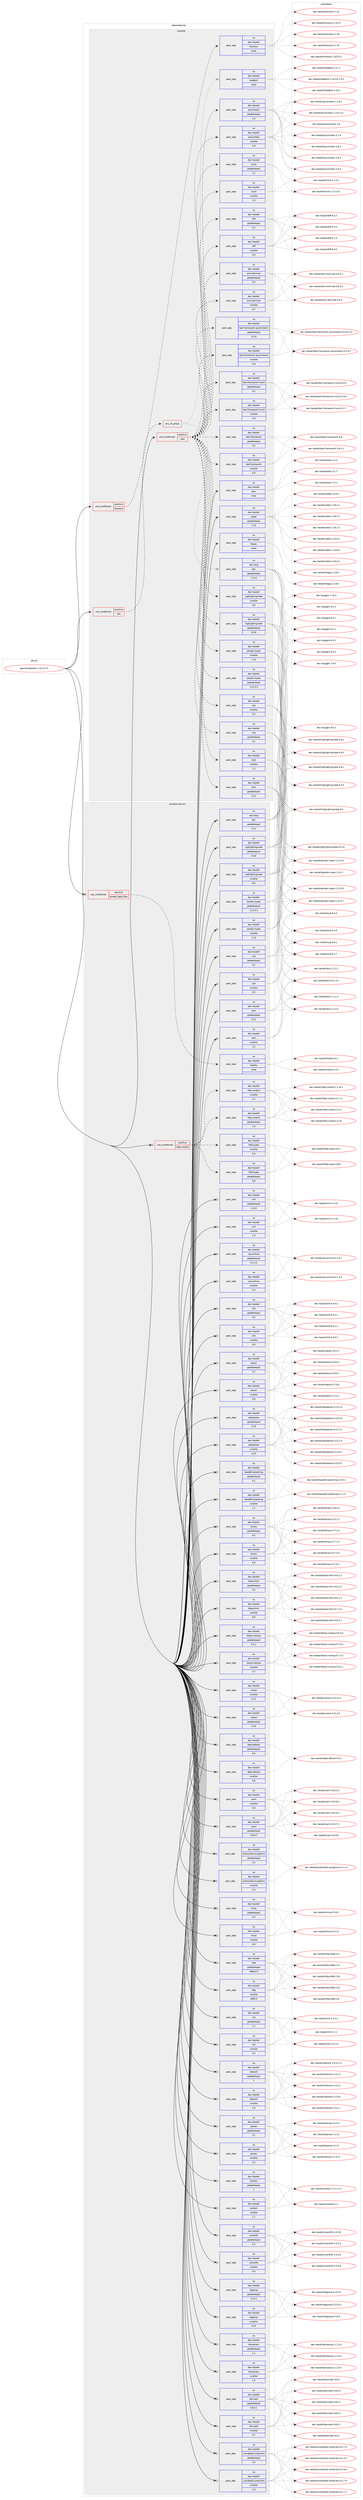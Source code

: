 digraph prolog {

# *************
# Graph options
# *************

newrank=true;
concentrate=true;
compound=true;
graph [rankdir=LR,fontname=Helvetica,fontsize=10,ranksep=1.5];#, ranksep=2.5, nodesep=0.2];
edge  [arrowhead=vee];
node  [fontname=Helvetica,fontsize=10];

# **********
# The ebuild
# **********

subgraph cluster_leftcol {
color=gray;
rank=same;
label=<<i>ebuild</i>>;
id [label="app-text/pandoc-1.12.4.2-r1", color=red, width=4, href="../app-text/pandoc-1.12.4.2-r1.svg"];
}

# ****************
# The dependencies
# ****************

subgraph cluster_midcol {
color=gray;
label=<<i>dependencies</i>>;
subgraph cluster_compile {
fillcolor="#eeeeee";
style=filled;
label=<<i>compile</i>>;
subgraph cond355773 {
dependency1310591 [label=<<TABLE BORDER="0" CELLBORDER="1" CELLSPACING="0" CELLPADDING="4"><TR><TD ROWSPAN="3" CELLPADDING="10">use_conditional</TD></TR><TR><TD>positive</TD></TR><TR><TD>doc</TD></TR></TABLE>>, shape=none, color=red];
subgraph any19979 {
dependency1310592 [label=<<TABLE BORDER="0" CELLBORDER="1" CELLSPACING="0" CELLPADDING="4"><TR><TD CELLPADDING="10">any_of_group</TD></TR></TABLE>>, shape=none, color=red];subgraph pack934293 {
dependency1310593 [label=<<TABLE BORDER="0" CELLBORDER="1" CELLSPACING="0" CELLPADDING="4" WIDTH="220"><TR><TD ROWSPAN="6" CELLPADDING="30">pack_dep</TD></TR><TR><TD WIDTH="110">no</TD></TR><TR><TD>dev-haskell</TD></TR><TR><TD>haddock</TD></TR><TR><TD>none</TD></TR><TR><TD></TD></TR></TABLE>>, shape=none, color=blue];
}
dependency1310592:e -> dependency1310593:w [weight=20,style="dotted",arrowhead="oinv"];
subgraph pack934294 {
dependency1310594 [label=<<TABLE BORDER="0" CELLBORDER="1" CELLSPACING="0" CELLPADDING="4" WIDTH="220"><TR><TD ROWSPAN="6" CELLPADDING="30">pack_dep</TD></TR><TR><TD WIDTH="110">no</TD></TR><TR><TD>dev-lang</TD></TR><TR><TD>ghc</TD></TR><TR><TD>greaterequal</TD></TR><TR><TD>7.10.2</TD></TR></TABLE>>, shape=none, color=blue];
}
dependency1310592:e -> dependency1310594:w [weight=20,style="dotted",arrowhead="oinv"];
}
dependency1310591:e -> dependency1310592:w [weight=20,style="dashed",arrowhead="vee"];
}
id:e -> dependency1310591:w [weight=20,style="solid",arrowhead="vee"];
subgraph cond355774 {
dependency1310595 [label=<<TABLE BORDER="0" CELLBORDER="1" CELLSPACING="0" CELLPADDING="4"><TR><TD ROWSPAN="3" CELLPADDING="10">use_conditional</TD></TR><TR><TD>positive</TD></TR><TR><TD>hscolour</TD></TR></TABLE>>, shape=none, color=red];
subgraph pack934295 {
dependency1310596 [label=<<TABLE BORDER="0" CELLBORDER="1" CELLSPACING="0" CELLPADDING="4" WIDTH="220"><TR><TD ROWSPAN="6" CELLPADDING="30">pack_dep</TD></TR><TR><TD WIDTH="110">no</TD></TR><TR><TD>dev-haskell</TD></TR><TR><TD>hscolour</TD></TR><TR><TD>none</TD></TR><TR><TD></TD></TR></TABLE>>, shape=none, color=blue];
}
dependency1310595:e -> dependency1310596:w [weight=20,style="dashed",arrowhead="vee"];
}
id:e -> dependency1310595:w [weight=20,style="solid",arrowhead="vee"];
subgraph cond355775 {
dependency1310597 [label=<<TABLE BORDER="0" CELLBORDER="1" CELLSPACING="0" CELLPADDING="4"><TR><TD ROWSPAN="3" CELLPADDING="10">use_conditional</TD></TR><TR><TD>positive</TD></TR><TR><TD>test</TD></TR></TABLE>>, shape=none, color=red];
subgraph pack934296 {
dependency1310598 [label=<<TABLE BORDER="0" CELLBORDER="1" CELLSPACING="0" CELLPADDING="4" WIDTH="220"><TR><TD ROWSPAN="6" CELLPADDING="30">pack_dep</TD></TR><TR><TD WIDTH="110">no</TD></TR><TR><TD>dev-haskell</TD></TR><TR><TD>ansi-terminal</TD></TR><TR><TD>greaterequal</TD></TR><TR><TD>0.5</TD></TR></TABLE>>, shape=none, color=blue];
}
dependency1310597:e -> dependency1310598:w [weight=20,style="dashed",arrowhead="vee"];
subgraph pack934297 {
dependency1310599 [label=<<TABLE BORDER="0" CELLBORDER="1" CELLSPACING="0" CELLPADDING="4" WIDTH="220"><TR><TD ROWSPAN="6" CELLPADDING="30">pack_dep</TD></TR><TR><TD WIDTH="110">no</TD></TR><TR><TD>dev-haskell</TD></TR><TR><TD>ansi-terminal</TD></TR><TR><TD>smaller</TD></TR><TR><TD>0.7</TD></TR></TABLE>>, shape=none, color=blue];
}
dependency1310597:e -> dependency1310599:w [weight=20,style="dashed",arrowhead="vee"];
subgraph pack934298 {
dependency1310600 [label=<<TABLE BORDER="0" CELLBORDER="1" CELLSPACING="0" CELLPADDING="4" WIDTH="220"><TR><TD ROWSPAN="6" CELLPADDING="30">pack_dep</TD></TR><TR><TD WIDTH="110">no</TD></TR><TR><TD>dev-haskell</TD></TR><TR><TD>diff</TD></TR><TR><TD>greaterequal</TD></TR><TR><TD>0.2</TD></TR></TABLE>>, shape=none, color=blue];
}
dependency1310597:e -> dependency1310600:w [weight=20,style="dashed",arrowhead="vee"];
subgraph pack934299 {
dependency1310601 [label=<<TABLE BORDER="0" CELLBORDER="1" CELLSPACING="0" CELLPADDING="4" WIDTH="220"><TR><TD ROWSPAN="6" CELLPADDING="30">pack_dep</TD></TR><TR><TD WIDTH="110">no</TD></TR><TR><TD>dev-haskell</TD></TR><TR><TD>diff</TD></TR><TR><TD>smaller</TD></TR><TR><TD>0.4</TD></TR></TABLE>>, shape=none, color=blue];
}
dependency1310597:e -> dependency1310601:w [weight=20,style="dashed",arrowhead="vee"];
subgraph pack934300 {
dependency1310602 [label=<<TABLE BORDER="0" CELLBORDER="1" CELLSPACING="0" CELLPADDING="4" WIDTH="220"><TR><TD ROWSPAN="6" CELLPADDING="30">pack_dep</TD></TR><TR><TD WIDTH="110">no</TD></TR><TR><TD>dev-haskell</TD></TR><TR><TD>highlighting-kate</TD></TR><TR><TD>greaterequal</TD></TR><TR><TD>0.5.8</TD></TR></TABLE>>, shape=none, color=blue];
}
dependency1310597:e -> dependency1310602:w [weight=20,style="dashed",arrowhead="vee"];
subgraph pack934301 {
dependency1310603 [label=<<TABLE BORDER="0" CELLBORDER="1" CELLSPACING="0" CELLPADDING="4" WIDTH="220"><TR><TD ROWSPAN="6" CELLPADDING="30">pack_dep</TD></TR><TR><TD WIDTH="110">no</TD></TR><TR><TD>dev-haskell</TD></TR><TR><TD>highlighting-kate</TD></TR><TR><TD>smaller</TD></TR><TR><TD>0.6</TD></TR></TABLE>>, shape=none, color=blue];
}
dependency1310597:e -> dependency1310603:w [weight=20,style="dashed",arrowhead="vee"];
subgraph pack934302 {
dependency1310604 [label=<<TABLE BORDER="0" CELLBORDER="1" CELLSPACING="0" CELLPADDING="4" WIDTH="220"><TR><TD ROWSPAN="6" CELLPADDING="30">pack_dep</TD></TR><TR><TD WIDTH="110">no</TD></TR><TR><TD>dev-haskell</TD></TR><TR><TD>hunit</TD></TR><TR><TD>greaterequal</TD></TR><TR><TD>1.2</TD></TR></TABLE>>, shape=none, color=blue];
}
dependency1310597:e -> dependency1310604:w [weight=20,style="dashed",arrowhead="vee"];
subgraph pack934303 {
dependency1310605 [label=<<TABLE BORDER="0" CELLBORDER="1" CELLSPACING="0" CELLPADDING="4" WIDTH="220"><TR><TD ROWSPAN="6" CELLPADDING="30">pack_dep</TD></TR><TR><TD WIDTH="110">no</TD></TR><TR><TD>dev-haskell</TD></TR><TR><TD>hunit</TD></TR><TR><TD>smaller</TD></TR><TR><TD>1.3</TD></TR></TABLE>>, shape=none, color=blue];
}
dependency1310597:e -> dependency1310605:w [weight=20,style="dashed",arrowhead="vee"];
subgraph pack934304 {
dependency1310606 [label=<<TABLE BORDER="0" CELLBORDER="1" CELLSPACING="0" CELLPADDING="4" WIDTH="220"><TR><TD ROWSPAN="6" CELLPADDING="30">pack_dep</TD></TR><TR><TD WIDTH="110">no</TD></TR><TR><TD>dev-haskell</TD></TR><TR><TD>pandoc-types</TD></TR><TR><TD>greaterequal</TD></TR><TR><TD>1.12.3.3</TD></TR></TABLE>>, shape=none, color=blue];
}
dependency1310597:e -> dependency1310606:w [weight=20,style="dashed",arrowhead="vee"];
subgraph pack934305 {
dependency1310607 [label=<<TABLE BORDER="0" CELLBORDER="1" CELLSPACING="0" CELLPADDING="4" WIDTH="220"><TR><TD ROWSPAN="6" CELLPADDING="30">pack_dep</TD></TR><TR><TD WIDTH="110">no</TD></TR><TR><TD>dev-haskell</TD></TR><TR><TD>pandoc-types</TD></TR><TR><TD>smaller</TD></TR><TR><TD>1.13</TD></TR></TABLE>>, shape=none, color=blue];
}
dependency1310597:e -> dependency1310607:w [weight=20,style="dashed",arrowhead="vee"];
subgraph pack934306 {
dependency1310608 [label=<<TABLE BORDER="0" CELLBORDER="1" CELLSPACING="0" CELLPADDING="4" WIDTH="220"><TR><TD ROWSPAN="6" CELLPADDING="30">pack_dep</TD></TR><TR><TD WIDTH="110">no</TD></TR><TR><TD>dev-haskell</TD></TR><TR><TD>quickcheck</TD></TR><TR><TD>greaterequal</TD></TR><TR><TD>2.4</TD></TR></TABLE>>, shape=none, color=blue];
}
dependency1310597:e -> dependency1310608:w [weight=20,style="dashed",arrowhead="vee"];
subgraph pack934307 {
dependency1310609 [label=<<TABLE BORDER="0" CELLBORDER="1" CELLSPACING="0" CELLPADDING="4" WIDTH="220"><TR><TD ROWSPAN="6" CELLPADDING="30">pack_dep</TD></TR><TR><TD WIDTH="110">no</TD></TR><TR><TD>dev-haskell</TD></TR><TR><TD>quickcheck</TD></TR><TR><TD>smaller</TD></TR><TR><TD>2.8</TD></TR></TABLE>>, shape=none, color=blue];
}
dependency1310597:e -> dependency1310609:w [weight=20,style="dashed",arrowhead="vee"];
subgraph pack934308 {
dependency1310610 [label=<<TABLE BORDER="0" CELLBORDER="1" CELLSPACING="0" CELLPADDING="4" WIDTH="220"><TR><TD ROWSPAN="6" CELLPADDING="30">pack_dep</TD></TR><TR><TD WIDTH="110">no</TD></TR><TR><TD>dev-haskell</TD></TR><TR><TD>syb</TD></TR><TR><TD>greaterequal</TD></TR><TR><TD>0.1</TD></TR></TABLE>>, shape=none, color=blue];
}
dependency1310597:e -> dependency1310610:w [weight=20,style="dashed",arrowhead="vee"];
subgraph pack934309 {
dependency1310611 [label=<<TABLE BORDER="0" CELLBORDER="1" CELLSPACING="0" CELLPADDING="4" WIDTH="220"><TR><TD ROWSPAN="6" CELLPADDING="30">pack_dep</TD></TR><TR><TD WIDTH="110">no</TD></TR><TR><TD>dev-haskell</TD></TR><TR><TD>syb</TD></TR><TR><TD>smaller</TD></TR><TR><TD>0.5</TD></TR></TABLE>>, shape=none, color=blue];
}
dependency1310597:e -> dependency1310611:w [weight=20,style="dashed",arrowhead="vee"];
subgraph pack934310 {
dependency1310612 [label=<<TABLE BORDER="0" CELLBORDER="1" CELLSPACING="0" CELLPADDING="4" WIDTH="220"><TR><TD ROWSPAN="6" CELLPADDING="30">pack_dep</TD></TR><TR><TD WIDTH="110">no</TD></TR><TR><TD>dev-haskell</TD></TR><TR><TD>test-framework</TD></TR><TR><TD>greaterequal</TD></TR><TR><TD>0.3</TD></TR></TABLE>>, shape=none, color=blue];
}
dependency1310597:e -> dependency1310612:w [weight=20,style="dashed",arrowhead="vee"];
subgraph pack934311 {
dependency1310613 [label=<<TABLE BORDER="0" CELLBORDER="1" CELLSPACING="0" CELLPADDING="4" WIDTH="220"><TR><TD ROWSPAN="6" CELLPADDING="30">pack_dep</TD></TR><TR><TD WIDTH="110">no</TD></TR><TR><TD>dev-haskell</TD></TR><TR><TD>test-framework</TD></TR><TR><TD>smaller</TD></TR><TR><TD>0.9</TD></TR></TABLE>>, shape=none, color=blue];
}
dependency1310597:e -> dependency1310613:w [weight=20,style="dashed",arrowhead="vee"];
subgraph pack934312 {
dependency1310614 [label=<<TABLE BORDER="0" CELLBORDER="1" CELLSPACING="0" CELLPADDING="4" WIDTH="220"><TR><TD ROWSPAN="6" CELLPADDING="30">pack_dep</TD></TR><TR><TD WIDTH="110">no</TD></TR><TR><TD>dev-haskell</TD></TR><TR><TD>test-framework-hunit</TD></TR><TR><TD>greaterequal</TD></TR><TR><TD>0.2</TD></TR></TABLE>>, shape=none, color=blue];
}
dependency1310597:e -> dependency1310614:w [weight=20,style="dashed",arrowhead="vee"];
subgraph pack934313 {
dependency1310615 [label=<<TABLE BORDER="0" CELLBORDER="1" CELLSPACING="0" CELLPADDING="4" WIDTH="220"><TR><TD ROWSPAN="6" CELLPADDING="30">pack_dep</TD></TR><TR><TD WIDTH="110">no</TD></TR><TR><TD>dev-haskell</TD></TR><TR><TD>test-framework-hunit</TD></TR><TR><TD>smaller</TD></TR><TR><TD>0.4</TD></TR></TABLE>>, shape=none, color=blue];
}
dependency1310597:e -> dependency1310615:w [weight=20,style="dashed",arrowhead="vee"];
subgraph pack934314 {
dependency1310616 [label=<<TABLE BORDER="0" CELLBORDER="1" CELLSPACING="0" CELLPADDING="4" WIDTH="220"><TR><TD ROWSPAN="6" CELLPADDING="30">pack_dep</TD></TR><TR><TD WIDTH="110">no</TD></TR><TR><TD>dev-haskell</TD></TR><TR><TD>test-framework-quickcheck2</TD></TR><TR><TD>greaterequal</TD></TR><TR><TD>0.2.9</TD></TR></TABLE>>, shape=none, color=blue];
}
dependency1310597:e -> dependency1310616:w [weight=20,style="dashed",arrowhead="vee"];
subgraph pack934315 {
dependency1310617 [label=<<TABLE BORDER="0" CELLBORDER="1" CELLSPACING="0" CELLPADDING="4" WIDTH="220"><TR><TD ROWSPAN="6" CELLPADDING="30">pack_dep</TD></TR><TR><TD WIDTH="110">no</TD></TR><TR><TD>dev-haskell</TD></TR><TR><TD>test-framework-quickcheck2</TD></TR><TR><TD>smaller</TD></TR><TR><TD>0.4</TD></TR></TABLE>>, shape=none, color=blue];
}
dependency1310597:e -> dependency1310617:w [weight=20,style="dashed",arrowhead="vee"];
subgraph pack934316 {
dependency1310618 [label=<<TABLE BORDER="0" CELLBORDER="1" CELLSPACING="0" CELLPADDING="4" WIDTH="220"><TR><TD ROWSPAN="6" CELLPADDING="30">pack_dep</TD></TR><TR><TD WIDTH="110">no</TD></TR><TR><TD>dev-haskell</TD></TR><TR><TD>text</TD></TR><TR><TD>greaterequal</TD></TR><TR><TD>0.11</TD></TR></TABLE>>, shape=none, color=blue];
}
dependency1310597:e -> dependency1310618:w [weight=20,style="dashed",arrowhead="vee"];
subgraph pack934317 {
dependency1310619 [label=<<TABLE BORDER="0" CELLBORDER="1" CELLSPACING="0" CELLPADDING="4" WIDTH="220"><TR><TD ROWSPAN="6" CELLPADDING="30">pack_dep</TD></TR><TR><TD WIDTH="110">no</TD></TR><TR><TD>dev-haskell</TD></TR><TR><TD>text</TD></TR><TR><TD>smaller</TD></TR><TR><TD>1.2</TD></TR></TABLE>>, shape=none, color=blue];
}
dependency1310597:e -> dependency1310619:w [weight=20,style="dashed",arrowhead="vee"];
}
id:e -> dependency1310597:w [weight=20,style="solid",arrowhead="vee"];
subgraph pack934318 {
dependency1310620 [label=<<TABLE BORDER="0" CELLBORDER="1" CELLSPACING="0" CELLPADDING="4" WIDTH="220"><TR><TD ROWSPAN="6" CELLPADDING="30">pack_dep</TD></TR><TR><TD WIDTH="110">no</TD></TR><TR><TD>dev-haskell</TD></TR><TR><TD>alex</TD></TR><TR><TD>none</TD></TR><TR><TD></TD></TR></TABLE>>, shape=none, color=blue];
}
id:e -> dependency1310620:w [weight=20,style="solid",arrowhead="vee"];
subgraph pack934319 {
dependency1310621 [label=<<TABLE BORDER="0" CELLBORDER="1" CELLSPACING="0" CELLPADDING="4" WIDTH="220"><TR><TD ROWSPAN="6" CELLPADDING="30">pack_dep</TD></TR><TR><TD WIDTH="110">no</TD></TR><TR><TD>dev-haskell</TD></TR><TR><TD>cabal</TD></TR><TR><TD>greaterequal</TD></TR><TR><TD>1.10</TD></TR></TABLE>>, shape=none, color=blue];
}
id:e -> dependency1310621:w [weight=20,style="solid",arrowhead="vee"];
subgraph pack934320 {
dependency1310622 [label=<<TABLE BORDER="0" CELLBORDER="1" CELLSPACING="0" CELLPADDING="4" WIDTH="220"><TR><TD ROWSPAN="6" CELLPADDING="30">pack_dep</TD></TR><TR><TD WIDTH="110">no</TD></TR><TR><TD>dev-haskell</TD></TR><TR><TD>happy</TD></TR><TR><TD>none</TD></TR><TR><TD></TD></TR></TABLE>>, shape=none, color=blue];
}
id:e -> dependency1310622:w [weight=20,style="solid",arrowhead="vee"];
}
subgraph cluster_compileandrun {
fillcolor="#eeeeee";
style=filled;
label=<<i>compile and run</i>>;
subgraph cond355776 {
dependency1310623 [label=<<TABLE BORDER="0" CELLBORDER="1" CELLSPACING="0" CELLPADDING="4"><TR><TD ROWSPAN="3" CELLPADDING="10">use_conditional</TD></TR><TR><TD>positive</TD></TR><TR><TD>embed_data_files</TD></TR></TABLE>>, shape=none, color=red];
subgraph pack934321 {
dependency1310624 [label=<<TABLE BORDER="0" CELLBORDER="1" CELLSPACING="0" CELLPADDING="4" WIDTH="220"><TR><TD ROWSPAN="6" CELLPADDING="30">pack_dep</TD></TR><TR><TD WIDTH="110">no</TD></TR><TR><TD>dev-haskell</TD></TR><TR><TD>hsb2hs</TD></TR><TR><TD>none</TD></TR><TR><TD></TD></TR></TABLE>>, shape=none, color=blue];
}
dependency1310623:e -> dependency1310624:w [weight=20,style="dashed",arrowhead="vee"];
}
id:e -> dependency1310623:w [weight=20,style="solid",arrowhead="odotvee"];
subgraph cond355777 {
dependency1310625 [label=<<TABLE BORDER="0" CELLBORDER="1" CELLSPACING="0" CELLPADDING="4"><TR><TD ROWSPAN="3" CELLPADDING="10">use_conditional</TD></TR><TR><TD>positive</TD></TR><TR><TD>http-conduit</TD></TR></TABLE>>, shape=none, color=red];
subgraph pack934322 {
dependency1310626 [label=<<TABLE BORDER="0" CELLBORDER="1" CELLSPACING="0" CELLPADDING="4" WIDTH="220"><TR><TD ROWSPAN="6" CELLPADDING="30">pack_dep</TD></TR><TR><TD WIDTH="110">no</TD></TR><TR><TD>dev-haskell</TD></TR><TR><TD>http-conduit</TD></TR><TR><TD>greaterequal</TD></TR><TR><TD>1.9</TD></TR></TABLE>>, shape=none, color=blue];
}
dependency1310625:e -> dependency1310626:w [weight=20,style="dashed",arrowhead="vee"];
subgraph pack934323 {
dependency1310627 [label=<<TABLE BORDER="0" CELLBORDER="1" CELLSPACING="0" CELLPADDING="4" WIDTH="220"><TR><TD ROWSPAN="6" CELLPADDING="30">pack_dep</TD></TR><TR><TD WIDTH="110">no</TD></TR><TR><TD>dev-haskell</TD></TR><TR><TD>http-conduit</TD></TR><TR><TD>smaller</TD></TR><TR><TD>2.2</TD></TR></TABLE>>, shape=none, color=blue];
}
dependency1310625:e -> dependency1310627:w [weight=20,style="dashed",arrowhead="vee"];
subgraph pack934324 {
dependency1310628 [label=<<TABLE BORDER="0" CELLBORDER="1" CELLSPACING="0" CELLPADDING="4" WIDTH="220"><TR><TD ROWSPAN="6" CELLPADDING="30">pack_dep</TD></TR><TR><TD WIDTH="110">no</TD></TR><TR><TD>dev-haskell</TD></TR><TR><TD>http-types</TD></TR><TR><TD>greaterequal</TD></TR><TR><TD>0.8</TD></TR></TABLE>>, shape=none, color=blue];
}
dependency1310625:e -> dependency1310628:w [weight=20,style="dashed",arrowhead="vee"];
subgraph pack934325 {
dependency1310629 [label=<<TABLE BORDER="0" CELLBORDER="1" CELLSPACING="0" CELLPADDING="4" WIDTH="220"><TR><TD ROWSPAN="6" CELLPADDING="30">pack_dep</TD></TR><TR><TD WIDTH="110">no</TD></TR><TR><TD>dev-haskell</TD></TR><TR><TD>http-types</TD></TR><TR><TD>smaller</TD></TR><TR><TD>0.9</TD></TR></TABLE>>, shape=none, color=blue];
}
dependency1310625:e -> dependency1310629:w [weight=20,style="dashed",arrowhead="vee"];
}
id:e -> dependency1310625:w [weight=20,style="solid",arrowhead="odotvee"];
subgraph pack934326 {
dependency1310630 [label=<<TABLE BORDER="0" CELLBORDER="1" CELLSPACING="0" CELLPADDING="4" WIDTH="220"><TR><TD ROWSPAN="6" CELLPADDING="30">pack_dep</TD></TR><TR><TD WIDTH="110">no</TD></TR><TR><TD>dev-haskell</TD></TR><TR><TD>aeson</TD></TR><TR><TD>greaterequal</TD></TR><TR><TD>0.7</TD></TR></TABLE>>, shape=none, color=blue];
}
id:e -> dependency1310630:w [weight=20,style="solid",arrowhead="odotvee"];
subgraph pack934327 {
dependency1310631 [label=<<TABLE BORDER="0" CELLBORDER="1" CELLSPACING="0" CELLPADDING="4" WIDTH="220"><TR><TD ROWSPAN="6" CELLPADDING="30">pack_dep</TD></TR><TR><TD WIDTH="110">no</TD></TR><TR><TD>dev-haskell</TD></TR><TR><TD>aeson</TD></TR><TR><TD>smaller</TD></TR><TR><TD>0.8</TD></TR></TABLE>>, shape=none, color=blue];
}
id:e -> dependency1310631:w [weight=20,style="solid",arrowhead="odotvee"];
subgraph pack934328 {
dependency1310632 [label=<<TABLE BORDER="0" CELLBORDER="1" CELLSPACING="0" CELLPADDING="4" WIDTH="220"><TR><TD ROWSPAN="6" CELLPADDING="30">pack_dep</TD></TR><TR><TD WIDTH="110">no</TD></TR><TR><TD>dev-haskell</TD></TR><TR><TD>attoparsec</TD></TR><TR><TD>greaterequal</TD></TR><TR><TD>0.10</TD></TR></TABLE>>, shape=none, color=blue];
}
id:e -> dependency1310632:w [weight=20,style="solid",arrowhead="odotvee"];
subgraph pack934329 {
dependency1310633 [label=<<TABLE BORDER="0" CELLBORDER="1" CELLSPACING="0" CELLPADDING="4" WIDTH="220"><TR><TD ROWSPAN="6" CELLPADDING="30">pack_dep</TD></TR><TR><TD WIDTH="110">no</TD></TR><TR><TD>dev-haskell</TD></TR><TR><TD>attoparsec</TD></TR><TR><TD>smaller</TD></TR><TR><TD>0.13</TD></TR></TABLE>>, shape=none, color=blue];
}
id:e -> dependency1310633:w [weight=20,style="solid",arrowhead="odotvee"];
subgraph pack934330 {
dependency1310634 [label=<<TABLE BORDER="0" CELLBORDER="1" CELLSPACING="0" CELLPADDING="4" WIDTH="220"><TR><TD ROWSPAN="6" CELLPADDING="30">pack_dep</TD></TR><TR><TD WIDTH="110">no</TD></TR><TR><TD>dev-haskell</TD></TR><TR><TD>base64-bytestring</TD></TR><TR><TD>greaterequal</TD></TR><TR><TD>0.1</TD></TR></TABLE>>, shape=none, color=blue];
}
id:e -> dependency1310634:w [weight=20,style="solid",arrowhead="odotvee"];
subgraph pack934331 {
dependency1310635 [label=<<TABLE BORDER="0" CELLBORDER="1" CELLSPACING="0" CELLPADDING="4" WIDTH="220"><TR><TD ROWSPAN="6" CELLPADDING="30">pack_dep</TD></TR><TR><TD WIDTH="110">no</TD></TR><TR><TD>dev-haskell</TD></TR><TR><TD>base64-bytestring</TD></TR><TR><TD>smaller</TD></TR><TR><TD>1.1</TD></TR></TABLE>>, shape=none, color=blue];
}
id:e -> dependency1310635:w [weight=20,style="solid",arrowhead="odotvee"];
subgraph pack934332 {
dependency1310636 [label=<<TABLE BORDER="0" CELLBORDER="1" CELLSPACING="0" CELLPADDING="4" WIDTH="220"><TR><TD ROWSPAN="6" CELLPADDING="30">pack_dep</TD></TR><TR><TD WIDTH="110">no</TD></TR><TR><TD>dev-haskell</TD></TR><TR><TD>binary</TD></TR><TR><TD>greaterequal</TD></TR><TR><TD>0.5</TD></TR></TABLE>>, shape=none, color=blue];
}
id:e -> dependency1310636:w [weight=20,style="solid",arrowhead="odotvee"];
subgraph pack934333 {
dependency1310637 [label=<<TABLE BORDER="0" CELLBORDER="1" CELLSPACING="0" CELLPADDING="4" WIDTH="220"><TR><TD ROWSPAN="6" CELLPADDING="30">pack_dep</TD></TR><TR><TD WIDTH="110">no</TD></TR><TR><TD>dev-haskell</TD></TR><TR><TD>binary</TD></TR><TR><TD>smaller</TD></TR><TR><TD>0.8</TD></TR></TABLE>>, shape=none, color=blue];
}
id:e -> dependency1310637:w [weight=20,style="solid",arrowhead="odotvee"];
subgraph pack934334 {
dependency1310638 [label=<<TABLE BORDER="0" CELLBORDER="1" CELLSPACING="0" CELLPADDING="4" WIDTH="220"><TR><TD ROWSPAN="6" CELLPADDING="30">pack_dep</TD></TR><TR><TD WIDTH="110">no</TD></TR><TR><TD>dev-haskell</TD></TR><TR><TD>blaze-html</TD></TR><TR><TD>greaterequal</TD></TR><TR><TD>0.5</TD></TR></TABLE>>, shape=none, color=blue];
}
id:e -> dependency1310638:w [weight=20,style="solid",arrowhead="odotvee"];
subgraph pack934335 {
dependency1310639 [label=<<TABLE BORDER="0" CELLBORDER="1" CELLSPACING="0" CELLPADDING="4" WIDTH="220"><TR><TD ROWSPAN="6" CELLPADDING="30">pack_dep</TD></TR><TR><TD WIDTH="110">no</TD></TR><TR><TD>dev-haskell</TD></TR><TR><TD>blaze-html</TD></TR><TR><TD>smaller</TD></TR><TR><TD>0.8</TD></TR></TABLE>>, shape=none, color=blue];
}
id:e -> dependency1310639:w [weight=20,style="solid",arrowhead="odotvee"];
subgraph pack934336 {
dependency1310640 [label=<<TABLE BORDER="0" CELLBORDER="1" CELLSPACING="0" CELLPADDING="4" WIDTH="220"><TR><TD ROWSPAN="6" CELLPADDING="30">pack_dep</TD></TR><TR><TD WIDTH="110">no</TD></TR><TR><TD>dev-haskell</TD></TR><TR><TD>blaze-markup</TD></TR><TR><TD>greaterequal</TD></TR><TR><TD>0.5.1</TD></TR></TABLE>>, shape=none, color=blue];
}
id:e -> dependency1310640:w [weight=20,style="solid",arrowhead="odotvee"];
subgraph pack934337 {
dependency1310641 [label=<<TABLE BORDER="0" CELLBORDER="1" CELLSPACING="0" CELLPADDING="4" WIDTH="220"><TR><TD ROWSPAN="6" CELLPADDING="30">pack_dep</TD></TR><TR><TD WIDTH="110">no</TD></TR><TR><TD>dev-haskell</TD></TR><TR><TD>blaze-markup</TD></TR><TR><TD>smaller</TD></TR><TR><TD>0.7</TD></TR></TABLE>>, shape=none, color=blue];
}
id:e -> dependency1310641:w [weight=20,style="solid",arrowhead="odotvee"];
subgraph pack934338 {
dependency1310642 [label=<<TABLE BORDER="0" CELLBORDER="1" CELLSPACING="0" CELLPADDING="4" WIDTH="220"><TR><TD ROWSPAN="6" CELLPADDING="30">pack_dep</TD></TR><TR><TD WIDTH="110">no</TD></TR><TR><TD>dev-haskell</TD></TR><TR><TD>data-default</TD></TR><TR><TD>greaterequal</TD></TR><TR><TD>0.4</TD></TR></TABLE>>, shape=none, color=blue];
}
id:e -> dependency1310642:w [weight=20,style="solid",arrowhead="odotvee"];
subgraph pack934339 {
dependency1310643 [label=<<TABLE BORDER="0" CELLBORDER="1" CELLSPACING="0" CELLPADDING="4" WIDTH="220"><TR><TD ROWSPAN="6" CELLPADDING="30">pack_dep</TD></TR><TR><TD WIDTH="110">no</TD></TR><TR><TD>dev-haskell</TD></TR><TR><TD>data-default</TD></TR><TR><TD>smaller</TD></TR><TR><TD>0.6</TD></TR></TABLE>>, shape=none, color=blue];
}
id:e -> dependency1310643:w [weight=20,style="solid",arrowhead="odotvee"];
subgraph pack934340 {
dependency1310644 [label=<<TABLE BORDER="0" CELLBORDER="1" CELLSPACING="0" CELLPADDING="4" WIDTH="220"><TR><TD ROWSPAN="6" CELLPADDING="30">pack_dep</TD></TR><TR><TD WIDTH="110">no</TD></TR><TR><TD>dev-haskell</TD></TR><TR><TD>extensible-exceptions</TD></TR><TR><TD>greaterequal</TD></TR><TR><TD>0.1</TD></TR></TABLE>>, shape=none, color=blue];
}
id:e -> dependency1310644:w [weight=20,style="solid",arrowhead="odotvee"];
subgraph pack934341 {
dependency1310645 [label=<<TABLE BORDER="0" CELLBORDER="1" CELLSPACING="0" CELLPADDING="4" WIDTH="220"><TR><TD ROWSPAN="6" CELLPADDING="30">pack_dep</TD></TR><TR><TD WIDTH="110">no</TD></TR><TR><TD>dev-haskell</TD></TR><TR><TD>extensible-exceptions</TD></TR><TR><TD>smaller</TD></TR><TR><TD>0.2</TD></TR></TABLE>>, shape=none, color=blue];
}
id:e -> dependency1310645:w [weight=20,style="solid",arrowhead="odotvee"];
subgraph pack934342 {
dependency1310646 [label=<<TABLE BORDER="0" CELLBORDER="1" CELLSPACING="0" CELLPADDING="4" WIDTH="220"><TR><TD ROWSPAN="6" CELLPADDING="30">pack_dep</TD></TR><TR><TD WIDTH="110">no</TD></TR><TR><TD>dev-haskell</TD></TR><TR><TD>highlighting-kate</TD></TR><TR><TD>greaterequal</TD></TR><TR><TD>0.5.8</TD></TR></TABLE>>, shape=none, color=blue];
}
id:e -> dependency1310646:w [weight=20,style="solid",arrowhead="odotvee"];
subgraph pack934343 {
dependency1310647 [label=<<TABLE BORDER="0" CELLBORDER="1" CELLSPACING="0" CELLPADDING="4" WIDTH="220"><TR><TD ROWSPAN="6" CELLPADDING="30">pack_dep</TD></TR><TR><TD WIDTH="110">no</TD></TR><TR><TD>dev-haskell</TD></TR><TR><TD>highlighting-kate</TD></TR><TR><TD>smaller</TD></TR><TR><TD>0.6</TD></TR></TABLE>>, shape=none, color=blue];
}
id:e -> dependency1310647:w [weight=20,style="solid",arrowhead="odotvee"];
subgraph pack934344 {
dependency1310648 [label=<<TABLE BORDER="0" CELLBORDER="1" CELLSPACING="0" CELLPADDING="4" WIDTH="220"><TR><TD ROWSPAN="6" CELLPADDING="30">pack_dep</TD></TR><TR><TD WIDTH="110">no</TD></TR><TR><TD>dev-haskell</TD></TR><TR><TD>hslua</TD></TR><TR><TD>greaterequal</TD></TR><TR><TD>0.3</TD></TR></TABLE>>, shape=none, color=blue];
}
id:e -> dependency1310648:w [weight=20,style="solid",arrowhead="odotvee"];
subgraph pack934345 {
dependency1310649 [label=<<TABLE BORDER="0" CELLBORDER="1" CELLSPACING="0" CELLPADDING="4" WIDTH="220"><TR><TD ROWSPAN="6" CELLPADDING="30">pack_dep</TD></TR><TR><TD WIDTH="110">no</TD></TR><TR><TD>dev-haskell</TD></TR><TR><TD>hslua</TD></TR><TR><TD>smaller</TD></TR><TR><TD>0.4</TD></TR></TABLE>>, shape=none, color=blue];
}
id:e -> dependency1310649:w [weight=20,style="solid",arrowhead="odotvee"];
subgraph pack934346 {
dependency1310650 [label=<<TABLE BORDER="0" CELLBORDER="1" CELLSPACING="0" CELLPADDING="4" WIDTH="220"><TR><TD ROWSPAN="6" CELLPADDING="30">pack_dep</TD></TR><TR><TD WIDTH="110">no</TD></TR><TR><TD>dev-haskell</TD></TR><TR><TD>http</TD></TR><TR><TD>greaterequal</TD></TR><TR><TD>4000.0.5</TD></TR></TABLE>>, shape=none, color=blue];
}
id:e -> dependency1310650:w [weight=20,style="solid",arrowhead="odotvee"];
subgraph pack934347 {
dependency1310651 [label=<<TABLE BORDER="0" CELLBORDER="1" CELLSPACING="0" CELLPADDING="4" WIDTH="220"><TR><TD ROWSPAN="6" CELLPADDING="30">pack_dep</TD></TR><TR><TD WIDTH="110">no</TD></TR><TR><TD>dev-haskell</TD></TR><TR><TD>http</TD></TR><TR><TD>smaller</TD></TR><TR><TD>4000.3</TD></TR></TABLE>>, shape=none, color=blue];
}
id:e -> dependency1310651:w [weight=20,style="solid",arrowhead="odotvee"];
subgraph pack934348 {
dependency1310652 [label=<<TABLE BORDER="0" CELLBORDER="1" CELLSPACING="0" CELLPADDING="4" WIDTH="220"><TR><TD ROWSPAN="6" CELLPADDING="30">pack_dep</TD></TR><TR><TD WIDTH="110">no</TD></TR><TR><TD>dev-haskell</TD></TR><TR><TD>mtl</TD></TR><TR><TD>greaterequal</TD></TR><TR><TD>1.1</TD></TR></TABLE>>, shape=none, color=blue];
}
id:e -> dependency1310652:w [weight=20,style="solid",arrowhead="odotvee"];
subgraph pack934349 {
dependency1310653 [label=<<TABLE BORDER="0" CELLBORDER="1" CELLSPACING="0" CELLPADDING="4" WIDTH="220"><TR><TD ROWSPAN="6" CELLPADDING="30">pack_dep</TD></TR><TR><TD WIDTH="110">no</TD></TR><TR><TD>dev-haskell</TD></TR><TR><TD>mtl</TD></TR><TR><TD>smaller</TD></TR><TR><TD>2.3</TD></TR></TABLE>>, shape=none, color=blue];
}
id:e -> dependency1310653:w [weight=20,style="solid",arrowhead="odotvee"];
subgraph pack934350 {
dependency1310654 [label=<<TABLE BORDER="0" CELLBORDER="1" CELLSPACING="0" CELLPADDING="4" WIDTH="220"><TR><TD ROWSPAN="6" CELLPADDING="30">pack_dep</TD></TR><TR><TD WIDTH="110">no</TD></TR><TR><TD>dev-haskell</TD></TR><TR><TD>network</TD></TR><TR><TD>greaterequal</TD></TR><TR><TD>2</TD></TR></TABLE>>, shape=none, color=blue];
}
id:e -> dependency1310654:w [weight=20,style="solid",arrowhead="odotvee"];
subgraph pack934351 {
dependency1310655 [label=<<TABLE BORDER="0" CELLBORDER="1" CELLSPACING="0" CELLPADDING="4" WIDTH="220"><TR><TD ROWSPAN="6" CELLPADDING="30">pack_dep</TD></TR><TR><TD WIDTH="110">no</TD></TR><TR><TD>dev-haskell</TD></TR><TR><TD>network</TD></TR><TR><TD>smaller</TD></TR><TR><TD>2.6</TD></TR></TABLE>>, shape=none, color=blue];
}
id:e -> dependency1310655:w [weight=20,style="solid",arrowhead="odotvee"];
subgraph pack934352 {
dependency1310656 [label=<<TABLE BORDER="0" CELLBORDER="1" CELLSPACING="0" CELLPADDING="4" WIDTH="220"><TR><TD ROWSPAN="6" CELLPADDING="30">pack_dep</TD></TR><TR><TD WIDTH="110">no</TD></TR><TR><TD>dev-haskell</TD></TR><TR><TD>pandoc-types</TD></TR><TR><TD>greaterequal</TD></TR><TR><TD>1.12.3.3</TD></TR></TABLE>>, shape=none, color=blue];
}
id:e -> dependency1310656:w [weight=20,style="solid",arrowhead="odotvee"];
subgraph pack934353 {
dependency1310657 [label=<<TABLE BORDER="0" CELLBORDER="1" CELLSPACING="0" CELLPADDING="4" WIDTH="220"><TR><TD ROWSPAN="6" CELLPADDING="30">pack_dep</TD></TR><TR><TD WIDTH="110">no</TD></TR><TR><TD>dev-haskell</TD></TR><TR><TD>pandoc-types</TD></TR><TR><TD>smaller</TD></TR><TR><TD>1.13</TD></TR></TABLE>>, shape=none, color=blue];
}
id:e -> dependency1310657:w [weight=20,style="solid",arrowhead="odotvee"];
subgraph pack934354 {
dependency1310658 [label=<<TABLE BORDER="0" CELLBORDER="1" CELLSPACING="0" CELLPADDING="4" WIDTH="220"><TR><TD ROWSPAN="6" CELLPADDING="30">pack_dep</TD></TR><TR><TD WIDTH="110">no</TD></TR><TR><TD>dev-haskell</TD></TR><TR><TD>parsec</TD></TR><TR><TD>greaterequal</TD></TR><TR><TD>3.1</TD></TR></TABLE>>, shape=none, color=blue];
}
id:e -> dependency1310658:w [weight=20,style="solid",arrowhead="odotvee"];
subgraph pack934355 {
dependency1310659 [label=<<TABLE BORDER="0" CELLBORDER="1" CELLSPACING="0" CELLPADDING="4" WIDTH="220"><TR><TD ROWSPAN="6" CELLPADDING="30">pack_dep</TD></TR><TR><TD WIDTH="110">no</TD></TR><TR><TD>dev-haskell</TD></TR><TR><TD>parsec</TD></TR><TR><TD>smaller</TD></TR><TR><TD>3.2</TD></TR></TABLE>>, shape=none, color=blue];
}
id:e -> dependency1310659:w [weight=20,style="solid",arrowhead="odotvee"];
subgraph pack934356 {
dependency1310660 [label=<<TABLE BORDER="0" CELLBORDER="1" CELLSPACING="0" CELLPADDING="4" WIDTH="220"><TR><TD ROWSPAN="6" CELLPADDING="30">pack_dep</TD></TR><TR><TD WIDTH="110">no</TD></TR><TR><TD>dev-haskell</TD></TR><TR><TD>random</TD></TR><TR><TD>greaterequal</TD></TR><TR><TD>1</TD></TR></TABLE>>, shape=none, color=blue];
}
id:e -> dependency1310660:w [weight=20,style="solid",arrowhead="odotvee"];
subgraph pack934357 {
dependency1310661 [label=<<TABLE BORDER="0" CELLBORDER="1" CELLSPACING="0" CELLPADDING="4" WIDTH="220"><TR><TD ROWSPAN="6" CELLPADDING="30">pack_dep</TD></TR><TR><TD WIDTH="110">no</TD></TR><TR><TD>dev-haskell</TD></TR><TR><TD>random</TD></TR><TR><TD>smaller</TD></TR><TR><TD>1.1</TD></TR></TABLE>>, shape=none, color=blue];
}
id:e -> dependency1310661:w [weight=20,style="solid",arrowhead="odotvee"];
subgraph pack934358 {
dependency1310662 [label=<<TABLE BORDER="0" CELLBORDER="1" CELLSPACING="0" CELLPADDING="4" WIDTH="220"><TR><TD ROWSPAN="6" CELLPADDING="30">pack_dep</TD></TR><TR><TD WIDTH="110">no</TD></TR><TR><TD>dev-haskell</TD></TR><TR><TD>scientific</TD></TR><TR><TD>greaterequal</TD></TR><TR><TD>0.2</TD></TR></TABLE>>, shape=none, color=blue];
}
id:e -> dependency1310662:w [weight=20,style="solid",arrowhead="odotvee"];
subgraph pack934359 {
dependency1310663 [label=<<TABLE BORDER="0" CELLBORDER="1" CELLSPACING="0" CELLPADDING="4" WIDTH="220"><TR><TD ROWSPAN="6" CELLPADDING="30">pack_dep</TD></TR><TR><TD WIDTH="110">no</TD></TR><TR><TD>dev-haskell</TD></TR><TR><TD>scientific</TD></TR><TR><TD>smaller</TD></TR><TR><TD>0.4</TD></TR></TABLE>>, shape=none, color=blue];
}
id:e -> dependency1310663:w [weight=20,style="solid",arrowhead="odotvee"];
subgraph pack934360 {
dependency1310664 [label=<<TABLE BORDER="0" CELLBORDER="1" CELLSPACING="0" CELLPADDING="4" WIDTH="220"><TR><TD ROWSPAN="6" CELLPADDING="30">pack_dep</TD></TR><TR><TD WIDTH="110">no</TD></TR><TR><TD>dev-haskell</TD></TR><TR><TD>syb</TD></TR><TR><TD>greaterequal</TD></TR><TR><TD>0.1</TD></TR></TABLE>>, shape=none, color=blue];
}
id:e -> dependency1310664:w [weight=20,style="solid",arrowhead="odotvee"];
subgraph pack934361 {
dependency1310665 [label=<<TABLE BORDER="0" CELLBORDER="1" CELLSPACING="0" CELLPADDING="4" WIDTH="220"><TR><TD ROWSPAN="6" CELLPADDING="30">pack_dep</TD></TR><TR><TD WIDTH="110">no</TD></TR><TR><TD>dev-haskell</TD></TR><TR><TD>syb</TD></TR><TR><TD>smaller</TD></TR><TR><TD>0.5</TD></TR></TABLE>>, shape=none, color=blue];
}
id:e -> dependency1310665:w [weight=20,style="solid",arrowhead="odotvee"];
subgraph pack934362 {
dependency1310666 [label=<<TABLE BORDER="0" CELLBORDER="1" CELLSPACING="0" CELLPADDING="4" WIDTH="220"><TR><TD ROWSPAN="6" CELLPADDING="30">pack_dep</TD></TR><TR><TD WIDTH="110">no</TD></TR><TR><TD>dev-haskell</TD></TR><TR><TD>tagsoup</TD></TR><TR><TD>greaterequal</TD></TR><TR><TD>0.13.1</TD></TR></TABLE>>, shape=none, color=blue];
}
id:e -> dependency1310666:w [weight=20,style="solid",arrowhead="odotvee"];
subgraph pack934363 {
dependency1310667 [label=<<TABLE BORDER="0" CELLBORDER="1" CELLSPACING="0" CELLPADDING="4" WIDTH="220"><TR><TD ROWSPAN="6" CELLPADDING="30">pack_dep</TD></TR><TR><TD WIDTH="110">no</TD></TR><TR><TD>dev-haskell</TD></TR><TR><TD>tagsoup</TD></TR><TR><TD>smaller</TD></TR><TR><TD>0.14</TD></TR></TABLE>>, shape=none, color=blue];
}
id:e -> dependency1310667:w [weight=20,style="solid",arrowhead="odotvee"];
subgraph pack934364 {
dependency1310668 [label=<<TABLE BORDER="0" CELLBORDER="1" CELLSPACING="0" CELLPADDING="4" WIDTH="220"><TR><TD ROWSPAN="6" CELLPADDING="30">pack_dep</TD></TR><TR><TD WIDTH="110">no</TD></TR><TR><TD>dev-haskell</TD></TR><TR><TD>temporary</TD></TR><TR><TD>greaterequal</TD></TR><TR><TD>1.1</TD></TR></TABLE>>, shape=none, color=blue];
}
id:e -> dependency1310668:w [weight=20,style="solid",arrowhead="odotvee"];
subgraph pack934365 {
dependency1310669 [label=<<TABLE BORDER="0" CELLBORDER="1" CELLSPACING="0" CELLPADDING="4" WIDTH="220"><TR><TD ROWSPAN="6" CELLPADDING="30">pack_dep</TD></TR><TR><TD WIDTH="110">no</TD></TR><TR><TD>dev-haskell</TD></TR><TR><TD>temporary</TD></TR><TR><TD>smaller</TD></TR><TR><TD>1.3</TD></TR></TABLE>>, shape=none, color=blue];
}
id:e -> dependency1310669:w [weight=20,style="solid",arrowhead="odotvee"];
subgraph pack934366 {
dependency1310670 [label=<<TABLE BORDER="0" CELLBORDER="1" CELLSPACING="0" CELLPADDING="4" WIDTH="220"><TR><TD ROWSPAN="6" CELLPADDING="30">pack_dep</TD></TR><TR><TD WIDTH="110">no</TD></TR><TR><TD>dev-haskell</TD></TR><TR><TD>texmath</TD></TR><TR><TD>greaterequal</TD></TR><TR><TD>0.6.6.1</TD></TR></TABLE>>, shape=none, color=blue];
}
id:e -> dependency1310670:w [weight=20,style="solid",arrowhead="odotvee"];
subgraph pack934367 {
dependency1310671 [label=<<TABLE BORDER="0" CELLBORDER="1" CELLSPACING="0" CELLPADDING="4" WIDTH="220"><TR><TD ROWSPAN="6" CELLPADDING="30">pack_dep</TD></TR><TR><TD WIDTH="110">no</TD></TR><TR><TD>dev-haskell</TD></TR><TR><TD>texmath</TD></TR><TR><TD>smaller</TD></TR><TR><TD>0.7</TD></TR></TABLE>>, shape=none, color=blue];
}
id:e -> dependency1310671:w [weight=20,style="solid",arrowhead="odotvee"];
subgraph pack934368 {
dependency1310672 [label=<<TABLE BORDER="0" CELLBORDER="1" CELLSPACING="0" CELLPADDING="4" WIDTH="220"><TR><TD ROWSPAN="6" CELLPADDING="30">pack_dep</TD></TR><TR><TD WIDTH="110">no</TD></TR><TR><TD>dev-haskell</TD></TR><TR><TD>text</TD></TR><TR><TD>greaterequal</TD></TR><TR><TD>0.11</TD></TR></TABLE>>, shape=none, color=blue];
}
id:e -> dependency1310672:w [weight=20,style="solid",arrowhead="odotvee"];
subgraph pack934369 {
dependency1310673 [label=<<TABLE BORDER="0" CELLBORDER="1" CELLSPACING="0" CELLPADDING="4" WIDTH="220"><TR><TD ROWSPAN="6" CELLPADDING="30">pack_dep</TD></TR><TR><TD WIDTH="110">no</TD></TR><TR><TD>dev-haskell</TD></TR><TR><TD>text</TD></TR><TR><TD>smaller</TD></TR><TR><TD>1.2</TD></TR></TABLE>>, shape=none, color=blue];
}
id:e -> dependency1310673:w [weight=20,style="solid",arrowhead="odotvee"];
subgraph pack934370 {
dependency1310674 [label=<<TABLE BORDER="0" CELLBORDER="1" CELLSPACING="0" CELLPADDING="4" WIDTH="220"><TR><TD ROWSPAN="6" CELLPADDING="30">pack_dep</TD></TR><TR><TD WIDTH="110">no</TD></TR><TR><TD>dev-haskell</TD></TR><TR><TD>unordered-containers</TD></TR><TR><TD>greaterequal</TD></TR><TR><TD>0.2</TD></TR></TABLE>>, shape=none, color=blue];
}
id:e -> dependency1310674:w [weight=20,style="solid",arrowhead="odotvee"];
subgraph pack934371 {
dependency1310675 [label=<<TABLE BORDER="0" CELLBORDER="1" CELLSPACING="0" CELLPADDING="4" WIDTH="220"><TR><TD ROWSPAN="6" CELLPADDING="30">pack_dep</TD></TR><TR><TD WIDTH="110">no</TD></TR><TR><TD>dev-haskell</TD></TR><TR><TD>unordered-containers</TD></TR><TR><TD>smaller</TD></TR><TR><TD>0.3</TD></TR></TABLE>>, shape=none, color=blue];
}
id:e -> dependency1310675:w [weight=20,style="solid",arrowhead="odotvee"];
subgraph pack934372 {
dependency1310676 [label=<<TABLE BORDER="0" CELLBORDER="1" CELLSPACING="0" CELLPADDING="4" WIDTH="220"><TR><TD ROWSPAN="6" CELLPADDING="30">pack_dep</TD></TR><TR><TD WIDTH="110">no</TD></TR><TR><TD>dev-haskell</TD></TR><TR><TD>vector</TD></TR><TR><TD>greaterequal</TD></TR><TR><TD>0.10</TD></TR></TABLE>>, shape=none, color=blue];
}
id:e -> dependency1310676:w [weight=20,style="solid",arrowhead="odotvee"];
subgraph pack934373 {
dependency1310677 [label=<<TABLE BORDER="0" CELLBORDER="1" CELLSPACING="0" CELLPADDING="4" WIDTH="220"><TR><TD ROWSPAN="6" CELLPADDING="30">pack_dep</TD></TR><TR><TD WIDTH="110">no</TD></TR><TR><TD>dev-haskell</TD></TR><TR><TD>vector</TD></TR><TR><TD>smaller</TD></TR><TR><TD>0.11</TD></TR></TABLE>>, shape=none, color=blue];
}
id:e -> dependency1310677:w [weight=20,style="solid",arrowhead="odotvee"];
subgraph pack934374 {
dependency1310678 [label=<<TABLE BORDER="0" CELLBORDER="1" CELLSPACING="0" CELLPADDING="4" WIDTH="220"><TR><TD ROWSPAN="6" CELLPADDING="30">pack_dep</TD></TR><TR><TD WIDTH="110">no</TD></TR><TR><TD>dev-haskell</TD></TR><TR><TD>xml</TD></TR><TR><TD>greaterequal</TD></TR><TR><TD>1.3.12</TD></TR></TABLE>>, shape=none, color=blue];
}
id:e -> dependency1310678:w [weight=20,style="solid",arrowhead="odotvee"];
subgraph pack934375 {
dependency1310679 [label=<<TABLE BORDER="0" CELLBORDER="1" CELLSPACING="0" CELLPADDING="4" WIDTH="220"><TR><TD ROWSPAN="6" CELLPADDING="30">pack_dep</TD></TR><TR><TD WIDTH="110">no</TD></TR><TR><TD>dev-haskell</TD></TR><TR><TD>xml</TD></TR><TR><TD>smaller</TD></TR><TR><TD>1.4</TD></TR></TABLE>>, shape=none, color=blue];
}
id:e -> dependency1310679:w [weight=20,style="solid",arrowhead="odotvee"];
subgraph pack934376 {
dependency1310680 [label=<<TABLE BORDER="0" CELLBORDER="1" CELLSPACING="0" CELLPADDING="4" WIDTH="220"><TR><TD ROWSPAN="6" CELLPADDING="30">pack_dep</TD></TR><TR><TD WIDTH="110">no</TD></TR><TR><TD>dev-haskell</TD></TR><TR><TD>yaml</TD></TR><TR><TD>greaterequal</TD></TR><TR><TD>0.8.8.2</TD></TR></TABLE>>, shape=none, color=blue];
}
id:e -> dependency1310680:w [weight=20,style="solid",arrowhead="odotvee"];
subgraph pack934377 {
dependency1310681 [label=<<TABLE BORDER="0" CELLBORDER="1" CELLSPACING="0" CELLPADDING="4" WIDTH="220"><TR><TD ROWSPAN="6" CELLPADDING="30">pack_dep</TD></TR><TR><TD WIDTH="110">no</TD></TR><TR><TD>dev-haskell</TD></TR><TR><TD>yaml</TD></TR><TR><TD>smaller</TD></TR><TR><TD>0.9</TD></TR></TABLE>>, shape=none, color=blue];
}
id:e -> dependency1310681:w [weight=20,style="solid",arrowhead="odotvee"];
subgraph pack934378 {
dependency1310682 [label=<<TABLE BORDER="0" CELLBORDER="1" CELLSPACING="0" CELLPADDING="4" WIDTH="220"><TR><TD ROWSPAN="6" CELLPADDING="30">pack_dep</TD></TR><TR><TD WIDTH="110">no</TD></TR><TR><TD>dev-haskell</TD></TR><TR><TD>zip-archive</TD></TR><TR><TD>greaterequal</TD></TR><TR><TD>0.1.3.3</TD></TR></TABLE>>, shape=none, color=blue];
}
id:e -> dependency1310682:w [weight=20,style="solid",arrowhead="odotvee"];
subgraph pack934379 {
dependency1310683 [label=<<TABLE BORDER="0" CELLBORDER="1" CELLSPACING="0" CELLPADDING="4" WIDTH="220"><TR><TD ROWSPAN="6" CELLPADDING="30">pack_dep</TD></TR><TR><TD WIDTH="110">no</TD></TR><TR><TD>dev-haskell</TD></TR><TR><TD>zip-archive</TD></TR><TR><TD>smaller</TD></TR><TR><TD>0.3</TD></TR></TABLE>>, shape=none, color=blue];
}
id:e -> dependency1310683:w [weight=20,style="solid",arrowhead="odotvee"];
subgraph pack934380 {
dependency1310684 [label=<<TABLE BORDER="0" CELLBORDER="1" CELLSPACING="0" CELLPADDING="4" WIDTH="220"><TR><TD ROWSPAN="6" CELLPADDING="30">pack_dep</TD></TR><TR><TD WIDTH="110">no</TD></TR><TR><TD>dev-haskell</TD></TR><TR><TD>zlib</TD></TR><TR><TD>greaterequal</TD></TR><TR><TD>0.5</TD></TR></TABLE>>, shape=none, color=blue];
}
id:e -> dependency1310684:w [weight=20,style="solid",arrowhead="odotvee"];
subgraph pack934381 {
dependency1310685 [label=<<TABLE BORDER="0" CELLBORDER="1" CELLSPACING="0" CELLPADDING="4" WIDTH="220"><TR><TD ROWSPAN="6" CELLPADDING="30">pack_dep</TD></TR><TR><TD WIDTH="110">no</TD></TR><TR><TD>dev-haskell</TD></TR><TR><TD>zlib</TD></TR><TR><TD>smaller</TD></TR><TR><TD>0.6</TD></TR></TABLE>>, shape=none, color=blue];
}
id:e -> dependency1310685:w [weight=20,style="solid",arrowhead="odotvee"];
subgraph pack934382 {
dependency1310686 [label=<<TABLE BORDER="0" CELLBORDER="1" CELLSPACING="0" CELLPADDING="4" WIDTH="220"><TR><TD ROWSPAN="6" CELLPADDING="30">pack_dep</TD></TR><TR><TD WIDTH="110">no</TD></TR><TR><TD>dev-lang</TD></TR><TR><TD>ghc</TD></TR><TR><TD>greaterequal</TD></TR><TR><TD>7.4.1</TD></TR></TABLE>>, shape=none, color=blue];
}
id:e -> dependency1310686:w [weight=20,style="solid",arrowhead="odotvee"];
}
subgraph cluster_run {
fillcolor="#eeeeee";
style=filled;
label=<<i>run</i>>;
}
}

# **************
# The candidates
# **************

subgraph cluster_choices {
rank=same;
color=gray;
label=<<i>candidates</i>>;

subgraph choice934293 {
color=black;
nodesep=1;
choice1001011184510497115107101108108471049710010011199107455046495246514648465546564651 [label="dev-haskell/haddock-2.14.3.0.7.8.3", color=red, width=4,href="../dev-haskell/haddock-2.14.3.0.7.8.3.svg"];
choice100101118451049711510710110810847104971001001119910745504649544649 [label="dev-haskell/haddock-2.16.1", color=red, width=4,href="../dev-haskell/haddock-2.16.1.svg"];
choice100101118451049711510710110810847104971001001119910745504649554650 [label="dev-haskell/haddock-2.17.2", color=red, width=4,href="../dev-haskell/haddock-2.17.2.svg"];
dependency1310593:e -> choice1001011184510497115107101108108471049710010011199107455046495246514648465546564651:w [style=dotted,weight="100"];
dependency1310593:e -> choice100101118451049711510710110810847104971001001119910745504649544649:w [style=dotted,weight="100"];
dependency1310593:e -> choice100101118451049711510710110810847104971001001119910745504649554650:w [style=dotted,weight="100"];
}
subgraph choice934294 {
color=black;
nodesep=1;
choice1001011184510897110103471031049945554649484651 [label="dev-lang/ghc-7.10.3", color=red, width=4,href="../dev-lang/ghc-7.10.3.svg"];
choice10010111845108971101034710310499455546564652 [label="dev-lang/ghc-7.8.4", color=red, width=4,href="../dev-lang/ghc-7.8.4.svg"];
choice10010111845108971101034710310499455646484650 [label="dev-lang/ghc-8.0.2", color=red, width=4,href="../dev-lang/ghc-8.0.2.svg"];
choice10010111845108971101034710310499455646504649 [label="dev-lang/ghc-8.2.1", color=red, width=4,href="../dev-lang/ghc-8.2.1.svg"];
choice10010111845108971101034710310499455646504650 [label="dev-lang/ghc-8.2.2", color=red, width=4,href="../dev-lang/ghc-8.2.2.svg"];
choice10010111845108971101034710310499455646524649 [label="dev-lang/ghc-8.4.1", color=red, width=4,href="../dev-lang/ghc-8.4.1.svg"];
choice10010111845108971101034710310499455646524650 [label="dev-lang/ghc-8.4.2", color=red, width=4,href="../dev-lang/ghc-8.4.2.svg"];
choice10010111845108971101034710310499455646524651 [label="dev-lang/ghc-8.4.3", color=red, width=4,href="../dev-lang/ghc-8.4.3.svg"];
dependency1310594:e -> choice1001011184510897110103471031049945554649484651:w [style=dotted,weight="100"];
dependency1310594:e -> choice10010111845108971101034710310499455546564652:w [style=dotted,weight="100"];
dependency1310594:e -> choice10010111845108971101034710310499455646484650:w [style=dotted,weight="100"];
dependency1310594:e -> choice10010111845108971101034710310499455646504649:w [style=dotted,weight="100"];
dependency1310594:e -> choice10010111845108971101034710310499455646504650:w [style=dotted,weight="100"];
dependency1310594:e -> choice10010111845108971101034710310499455646524649:w [style=dotted,weight="100"];
dependency1310594:e -> choice10010111845108971101034710310499455646524650:w [style=dotted,weight="100"];
dependency1310594:e -> choice10010111845108971101034710310499455646524651:w [style=dotted,weight="100"];
}
subgraph choice934295 {
color=black;
nodesep=1;
choice100101118451049711510710110810847104115991111081111171144549464957 [label="dev-haskell/hscolour-1.19", color=red, width=4,href="../dev-haskell/hscolour-1.19.svg"];
choice10010111845104971151071011081084710411599111108111117114454946504846514511449 [label="dev-haskell/hscolour-1.20.3-r1", color=red, width=4,href="../dev-haskell/hscolour-1.20.3-r1.svg"];
choice100101118451049711510710110810847104115991111081111171144549465050 [label="dev-haskell/hscolour-1.22", color=red, width=4,href="../dev-haskell/hscolour-1.22.svg"];
choice1001011184510497115107101108108471041159911110811111711445494650514511449 [label="dev-haskell/hscolour-1.23-r1", color=red, width=4,href="../dev-haskell/hscolour-1.23-r1.svg"];
choice100101118451049711510710110810847104115991111081111171144549465052 [label="dev-haskell/hscolour-1.24", color=red, width=4,href="../dev-haskell/hscolour-1.24.svg"];
dependency1310596:e -> choice100101118451049711510710110810847104115991111081111171144549464957:w [style=dotted,weight="100"];
dependency1310596:e -> choice10010111845104971151071011081084710411599111108111117114454946504846514511449:w [style=dotted,weight="100"];
dependency1310596:e -> choice100101118451049711510710110810847104115991111081111171144549465050:w [style=dotted,weight="100"];
dependency1310596:e -> choice1001011184510497115107101108108471041159911110811111711445494650514511449:w [style=dotted,weight="100"];
dependency1310596:e -> choice100101118451049711510710110810847104115991111081111171144549465052:w [style=dotted,weight="100"];
}
subgraph choice934296 {
color=black;
nodesep=1;
choice100101118451049711510710110810847971101151054511610111410910511097108454846534653 [label="dev-haskell/ansi-terminal-0.5.5", color=red, width=4,href="../dev-haskell/ansi-terminal-0.5.5.svg"];
choice1001011184510497115107101108108479711011510545116101114109105110971084548465446504649 [label="dev-haskell/ansi-terminal-0.6.2.1", color=red, width=4,href="../dev-haskell/ansi-terminal-0.6.2.1.svg"];
choice1001011184510497115107101108108479711011510545116101114109105110971084548465446504651 [label="dev-haskell/ansi-terminal-0.6.2.3", color=red, width=4,href="../dev-haskell/ansi-terminal-0.6.2.3.svg"];
dependency1310598:e -> choice100101118451049711510710110810847971101151054511610111410910511097108454846534653:w [style=dotted,weight="100"];
dependency1310598:e -> choice1001011184510497115107101108108479711011510545116101114109105110971084548465446504649:w [style=dotted,weight="100"];
dependency1310598:e -> choice1001011184510497115107101108108479711011510545116101114109105110971084548465446504651:w [style=dotted,weight="100"];
}
subgraph choice934297 {
color=black;
nodesep=1;
choice100101118451049711510710110810847971101151054511610111410910511097108454846534653 [label="dev-haskell/ansi-terminal-0.5.5", color=red, width=4,href="../dev-haskell/ansi-terminal-0.5.5.svg"];
choice1001011184510497115107101108108479711011510545116101114109105110971084548465446504649 [label="dev-haskell/ansi-terminal-0.6.2.1", color=red, width=4,href="../dev-haskell/ansi-terminal-0.6.2.1.svg"];
choice1001011184510497115107101108108479711011510545116101114109105110971084548465446504651 [label="dev-haskell/ansi-terminal-0.6.2.3", color=red, width=4,href="../dev-haskell/ansi-terminal-0.6.2.3.svg"];
dependency1310599:e -> choice100101118451049711510710110810847971101151054511610111410910511097108454846534653:w [style=dotted,weight="100"];
dependency1310599:e -> choice1001011184510497115107101108108479711011510545116101114109105110971084548465446504649:w [style=dotted,weight="100"];
dependency1310599:e -> choice1001011184510497115107101108108479711011510545116101114109105110971084548465446504651:w [style=dotted,weight="100"];
}
subgraph choice934298 {
color=black;
nodesep=1;
choice100101118451049711510710110810847100105102102454846494651 [label="dev-haskell/diff-0.1.3", color=red, width=4,href="../dev-haskell/diff-0.1.3.svg"];
choice100101118451049711510710110810847100105102102454846514648 [label="dev-haskell/diff-0.3.0", color=red, width=4,href="../dev-haskell/diff-0.3.0.svg"];
choice100101118451049711510710110810847100105102102454846514650 [label="dev-haskell/diff-0.3.2", color=red, width=4,href="../dev-haskell/diff-0.3.2.svg"];
choice100101118451049711510710110810847100105102102454846514652 [label="dev-haskell/diff-0.3.4", color=red, width=4,href="../dev-haskell/diff-0.3.4.svg"];
dependency1310600:e -> choice100101118451049711510710110810847100105102102454846494651:w [style=dotted,weight="100"];
dependency1310600:e -> choice100101118451049711510710110810847100105102102454846514648:w [style=dotted,weight="100"];
dependency1310600:e -> choice100101118451049711510710110810847100105102102454846514650:w [style=dotted,weight="100"];
dependency1310600:e -> choice100101118451049711510710110810847100105102102454846514652:w [style=dotted,weight="100"];
}
subgraph choice934299 {
color=black;
nodesep=1;
choice100101118451049711510710110810847100105102102454846494651 [label="dev-haskell/diff-0.1.3", color=red, width=4,href="../dev-haskell/diff-0.1.3.svg"];
choice100101118451049711510710110810847100105102102454846514648 [label="dev-haskell/diff-0.3.0", color=red, width=4,href="../dev-haskell/diff-0.3.0.svg"];
choice100101118451049711510710110810847100105102102454846514650 [label="dev-haskell/diff-0.3.2", color=red, width=4,href="../dev-haskell/diff-0.3.2.svg"];
choice100101118451049711510710110810847100105102102454846514652 [label="dev-haskell/diff-0.3.4", color=red, width=4,href="../dev-haskell/diff-0.3.4.svg"];
dependency1310601:e -> choice100101118451049711510710110810847100105102102454846494651:w [style=dotted,weight="100"];
dependency1310601:e -> choice100101118451049711510710110810847100105102102454846514648:w [style=dotted,weight="100"];
dependency1310601:e -> choice100101118451049711510710110810847100105102102454846514650:w [style=dotted,weight="100"];
dependency1310601:e -> choice100101118451049711510710110810847100105102102454846514652:w [style=dotted,weight="100"];
}
subgraph choice934300 {
color=black;
nodesep=1;
choice100101118451049711510710110810847104105103104108105103104116105110103451079711610145484653464952 [label="dev-haskell/highlighting-kate-0.5.14", color=red, width=4,href="../dev-haskell/highlighting-kate-0.5.14.svg"];
choice1001011184510497115107101108108471041051031041081051031041161051101034510797116101454846534653 [label="dev-haskell/highlighting-kate-0.5.5", color=red, width=4,href="../dev-haskell/highlighting-kate-0.5.5.svg"];
choice100101118451049711510710110810847104105103104108105103104116105110103451079711610145484654 [label="dev-haskell/highlighting-kate-0.6", color=red, width=4,href="../dev-haskell/highlighting-kate-0.6.svg"];
choice1001011184510497115107101108108471041051031041081051031041161051101034510797116101454846544649 [label="dev-haskell/highlighting-kate-0.6.1", color=red, width=4,href="../dev-haskell/highlighting-kate-0.6.1.svg"];
choice1001011184510497115107101108108471041051031041081051031041161051101034510797116101454846544650 [label="dev-haskell/highlighting-kate-0.6.2", color=red, width=4,href="../dev-haskell/highlighting-kate-0.6.2.svg"];
choice1001011184510497115107101108108471041051031041081051031041161051101034510797116101454846544651 [label="dev-haskell/highlighting-kate-0.6.3", color=red, width=4,href="../dev-haskell/highlighting-kate-0.6.3.svg"];
dependency1310602:e -> choice100101118451049711510710110810847104105103104108105103104116105110103451079711610145484653464952:w [style=dotted,weight="100"];
dependency1310602:e -> choice1001011184510497115107101108108471041051031041081051031041161051101034510797116101454846534653:w [style=dotted,weight="100"];
dependency1310602:e -> choice100101118451049711510710110810847104105103104108105103104116105110103451079711610145484654:w [style=dotted,weight="100"];
dependency1310602:e -> choice1001011184510497115107101108108471041051031041081051031041161051101034510797116101454846544649:w [style=dotted,weight="100"];
dependency1310602:e -> choice1001011184510497115107101108108471041051031041081051031041161051101034510797116101454846544650:w [style=dotted,weight="100"];
dependency1310602:e -> choice1001011184510497115107101108108471041051031041081051031041161051101034510797116101454846544651:w [style=dotted,weight="100"];
}
subgraph choice934301 {
color=black;
nodesep=1;
choice100101118451049711510710110810847104105103104108105103104116105110103451079711610145484653464952 [label="dev-haskell/highlighting-kate-0.5.14", color=red, width=4,href="../dev-haskell/highlighting-kate-0.5.14.svg"];
choice1001011184510497115107101108108471041051031041081051031041161051101034510797116101454846534653 [label="dev-haskell/highlighting-kate-0.5.5", color=red, width=4,href="../dev-haskell/highlighting-kate-0.5.5.svg"];
choice100101118451049711510710110810847104105103104108105103104116105110103451079711610145484654 [label="dev-haskell/highlighting-kate-0.6", color=red, width=4,href="../dev-haskell/highlighting-kate-0.6.svg"];
choice1001011184510497115107101108108471041051031041081051031041161051101034510797116101454846544649 [label="dev-haskell/highlighting-kate-0.6.1", color=red, width=4,href="../dev-haskell/highlighting-kate-0.6.1.svg"];
choice1001011184510497115107101108108471041051031041081051031041161051101034510797116101454846544650 [label="dev-haskell/highlighting-kate-0.6.2", color=red, width=4,href="../dev-haskell/highlighting-kate-0.6.2.svg"];
choice1001011184510497115107101108108471041051031041081051031041161051101034510797116101454846544651 [label="dev-haskell/highlighting-kate-0.6.3", color=red, width=4,href="../dev-haskell/highlighting-kate-0.6.3.svg"];
dependency1310603:e -> choice100101118451049711510710110810847104105103104108105103104116105110103451079711610145484653464952:w [style=dotted,weight="100"];
dependency1310603:e -> choice1001011184510497115107101108108471041051031041081051031041161051101034510797116101454846534653:w [style=dotted,weight="100"];
dependency1310603:e -> choice100101118451049711510710110810847104105103104108105103104116105110103451079711610145484654:w [style=dotted,weight="100"];
dependency1310603:e -> choice1001011184510497115107101108108471041051031041081051031041161051101034510797116101454846544649:w [style=dotted,weight="100"];
dependency1310603:e -> choice1001011184510497115107101108108471041051031041081051031041161051101034510797116101454846544650:w [style=dotted,weight="100"];
dependency1310603:e -> choice1001011184510497115107101108108471041051031041081051031041161051101034510797116101454846544651:w [style=dotted,weight="100"];
}
subgraph choice934302 {
color=black;
nodesep=1;
choice1001011184510497115107101108108471041171101051164549465046534650 [label="dev-haskell/hunit-1.2.5.2", color=red, width=4,href="../dev-haskell/hunit-1.2.5.2.svg"];
choice10010111845104971151071011081084710411711010511645494650465346504511449 [label="dev-haskell/hunit-1.2.5.2-r1", color=red, width=4,href="../dev-haskell/hunit-1.2.5.2-r1.svg"];
dependency1310604:e -> choice1001011184510497115107101108108471041171101051164549465046534650:w [style=dotted,weight="100"];
dependency1310604:e -> choice10010111845104971151071011081084710411711010511645494650465346504511449:w [style=dotted,weight="100"];
}
subgraph choice934303 {
color=black;
nodesep=1;
choice1001011184510497115107101108108471041171101051164549465046534650 [label="dev-haskell/hunit-1.2.5.2", color=red, width=4,href="../dev-haskell/hunit-1.2.5.2.svg"];
choice10010111845104971151071011081084710411711010511645494650465346504511449 [label="dev-haskell/hunit-1.2.5.2-r1", color=red, width=4,href="../dev-haskell/hunit-1.2.5.2-r1.svg"];
dependency1310605:e -> choice1001011184510497115107101108108471041171101051164549465046534650:w [style=dotted,weight="100"];
dependency1310605:e -> choice10010111845104971151071011081084710411711010511645494650465346504511449:w [style=dotted,weight="100"];
}
subgraph choice934304 {
color=black;
nodesep=1;
choice10010111845104971151071011081084711297110100111994511612111210111545494649504651 [label="dev-haskell/pandoc-types-1.12.3", color=red, width=4,href="../dev-haskell/pandoc-types-1.12.3.svg"];
choice100101118451049711510710110810847112971101001119945116121112101115454946495046524653 [label="dev-haskell/pandoc-types-1.12.4.5", color=red, width=4,href="../dev-haskell/pandoc-types-1.12.4.5.svg"];
choice100101118451049711510710110810847112971101001119945116121112101115454946495046524655 [label="dev-haskell/pandoc-types-1.12.4.7", color=red, width=4,href="../dev-haskell/pandoc-types-1.12.4.7.svg"];
choice100101118451049711510710110810847112971101001119945116121112101115454946495546484652 [label="dev-haskell/pandoc-types-1.17.0.4", color=red, width=4,href="../dev-haskell/pandoc-types-1.17.0.4.svg"];
dependency1310606:e -> choice10010111845104971151071011081084711297110100111994511612111210111545494649504651:w [style=dotted,weight="100"];
dependency1310606:e -> choice100101118451049711510710110810847112971101001119945116121112101115454946495046524653:w [style=dotted,weight="100"];
dependency1310606:e -> choice100101118451049711510710110810847112971101001119945116121112101115454946495046524655:w [style=dotted,weight="100"];
dependency1310606:e -> choice100101118451049711510710110810847112971101001119945116121112101115454946495546484652:w [style=dotted,weight="100"];
}
subgraph choice934305 {
color=black;
nodesep=1;
choice10010111845104971151071011081084711297110100111994511612111210111545494649504651 [label="dev-haskell/pandoc-types-1.12.3", color=red, width=4,href="../dev-haskell/pandoc-types-1.12.3.svg"];
choice100101118451049711510710110810847112971101001119945116121112101115454946495046524653 [label="dev-haskell/pandoc-types-1.12.4.5", color=red, width=4,href="../dev-haskell/pandoc-types-1.12.4.5.svg"];
choice100101118451049711510710110810847112971101001119945116121112101115454946495046524655 [label="dev-haskell/pandoc-types-1.12.4.7", color=red, width=4,href="../dev-haskell/pandoc-types-1.12.4.7.svg"];
choice100101118451049711510710110810847112971101001119945116121112101115454946495546484652 [label="dev-haskell/pandoc-types-1.17.0.4", color=red, width=4,href="../dev-haskell/pandoc-types-1.17.0.4.svg"];
dependency1310607:e -> choice10010111845104971151071011081084711297110100111994511612111210111545494649504651:w [style=dotted,weight="100"];
dependency1310607:e -> choice100101118451049711510710110810847112971101001119945116121112101115454946495046524653:w [style=dotted,weight="100"];
dependency1310607:e -> choice100101118451049711510710110810847112971101001119945116121112101115454946495046524655:w [style=dotted,weight="100"];
dependency1310607:e -> choice100101118451049711510710110810847112971101001119945116121112101115454946495546484652:w [style=dotted,weight="100"];
}
subgraph choice934306 {
color=black;
nodesep=1;
choice1001011184510497115107101108108471131171059910799104101991074549465046484649 [label="dev-haskell/quickcheck-1.2.0.1", color=red, width=4,href="../dev-haskell/quickcheck-1.2.0.1.svg"];
choice10010111845104971151071011081084711311710599107991041019910745494650464846494511449 [label="dev-haskell/quickcheck-1.2.0.1-r1", color=red, width=4,href="../dev-haskell/quickcheck-1.2.0.1-r1.svg"];
choice10010111845104971151071011081084711311710599107991041019910745504654 [label="dev-haskell/quickcheck-2.6", color=red, width=4,href="../dev-haskell/quickcheck-2.6.svg"];
choice100101118451049711510710110810847113117105991079910410199107455046554654 [label="dev-haskell/quickcheck-2.7.6", color=red, width=4,href="../dev-haskell/quickcheck-2.7.6.svg"];
choice100101118451049711510710110810847113117105991079910410199107455046564649 [label="dev-haskell/quickcheck-2.8.1", color=red, width=4,href="../dev-haskell/quickcheck-2.8.1.svg"];
choice100101118451049711510710110810847113117105991079910410199107455046564650 [label="dev-haskell/quickcheck-2.8.2", color=red, width=4,href="../dev-haskell/quickcheck-2.8.2.svg"];
choice100101118451049711510710110810847113117105991079910410199107455046574650 [label="dev-haskell/quickcheck-2.9.2", color=red, width=4,href="../dev-haskell/quickcheck-2.9.2.svg"];
dependency1310608:e -> choice1001011184510497115107101108108471131171059910799104101991074549465046484649:w [style=dotted,weight="100"];
dependency1310608:e -> choice10010111845104971151071011081084711311710599107991041019910745494650464846494511449:w [style=dotted,weight="100"];
dependency1310608:e -> choice10010111845104971151071011081084711311710599107991041019910745504654:w [style=dotted,weight="100"];
dependency1310608:e -> choice100101118451049711510710110810847113117105991079910410199107455046554654:w [style=dotted,weight="100"];
dependency1310608:e -> choice100101118451049711510710110810847113117105991079910410199107455046564649:w [style=dotted,weight="100"];
dependency1310608:e -> choice100101118451049711510710110810847113117105991079910410199107455046564650:w [style=dotted,weight="100"];
dependency1310608:e -> choice100101118451049711510710110810847113117105991079910410199107455046574650:w [style=dotted,weight="100"];
}
subgraph choice934307 {
color=black;
nodesep=1;
choice1001011184510497115107101108108471131171059910799104101991074549465046484649 [label="dev-haskell/quickcheck-1.2.0.1", color=red, width=4,href="../dev-haskell/quickcheck-1.2.0.1.svg"];
choice10010111845104971151071011081084711311710599107991041019910745494650464846494511449 [label="dev-haskell/quickcheck-1.2.0.1-r1", color=red, width=4,href="../dev-haskell/quickcheck-1.2.0.1-r1.svg"];
choice10010111845104971151071011081084711311710599107991041019910745504654 [label="dev-haskell/quickcheck-2.6", color=red, width=4,href="../dev-haskell/quickcheck-2.6.svg"];
choice100101118451049711510710110810847113117105991079910410199107455046554654 [label="dev-haskell/quickcheck-2.7.6", color=red, width=4,href="../dev-haskell/quickcheck-2.7.6.svg"];
choice100101118451049711510710110810847113117105991079910410199107455046564649 [label="dev-haskell/quickcheck-2.8.1", color=red, width=4,href="../dev-haskell/quickcheck-2.8.1.svg"];
choice100101118451049711510710110810847113117105991079910410199107455046564650 [label="dev-haskell/quickcheck-2.8.2", color=red, width=4,href="../dev-haskell/quickcheck-2.8.2.svg"];
choice100101118451049711510710110810847113117105991079910410199107455046574650 [label="dev-haskell/quickcheck-2.9.2", color=red, width=4,href="../dev-haskell/quickcheck-2.9.2.svg"];
dependency1310609:e -> choice1001011184510497115107101108108471131171059910799104101991074549465046484649:w [style=dotted,weight="100"];
dependency1310609:e -> choice10010111845104971151071011081084711311710599107991041019910745494650464846494511449:w [style=dotted,weight="100"];
dependency1310609:e -> choice10010111845104971151071011081084711311710599107991041019910745504654:w [style=dotted,weight="100"];
dependency1310609:e -> choice100101118451049711510710110810847113117105991079910410199107455046554654:w [style=dotted,weight="100"];
dependency1310609:e -> choice100101118451049711510710110810847113117105991079910410199107455046564649:w [style=dotted,weight="100"];
dependency1310609:e -> choice100101118451049711510710110810847113117105991079910410199107455046564650:w [style=dotted,weight="100"];
dependency1310609:e -> choice100101118451049711510710110810847113117105991079910410199107455046574650:w [style=dotted,weight="100"];
}
subgraph choice934308 {
color=black;
nodesep=1;
choice10010111845104971151071011081084711512198454846514655 [label="dev-haskell/syb-0.3.7", color=red, width=4,href="../dev-haskell/syb-0.3.7.svg"];
choice10010111845104971151071011081084711512198454846524651 [label="dev-haskell/syb-0.4.3", color=red, width=4,href="../dev-haskell/syb-0.4.3.svg"];
choice10010111845104971151071011081084711512198454846524652 [label="dev-haskell/syb-0.4.4", color=red, width=4,href="../dev-haskell/syb-0.4.4.svg"];
choice10010111845104971151071011081084711512198454846534649 [label="dev-haskell/syb-0.5.1", color=red, width=4,href="../dev-haskell/syb-0.5.1.svg"];
dependency1310610:e -> choice10010111845104971151071011081084711512198454846514655:w [style=dotted,weight="100"];
dependency1310610:e -> choice10010111845104971151071011081084711512198454846524651:w [style=dotted,weight="100"];
dependency1310610:e -> choice10010111845104971151071011081084711512198454846524652:w [style=dotted,weight="100"];
dependency1310610:e -> choice10010111845104971151071011081084711512198454846534649:w [style=dotted,weight="100"];
}
subgraph choice934309 {
color=black;
nodesep=1;
choice10010111845104971151071011081084711512198454846514655 [label="dev-haskell/syb-0.3.7", color=red, width=4,href="../dev-haskell/syb-0.3.7.svg"];
choice10010111845104971151071011081084711512198454846524651 [label="dev-haskell/syb-0.4.3", color=red, width=4,href="../dev-haskell/syb-0.4.3.svg"];
choice10010111845104971151071011081084711512198454846524652 [label="dev-haskell/syb-0.4.4", color=red, width=4,href="../dev-haskell/syb-0.4.4.svg"];
choice10010111845104971151071011081084711512198454846534649 [label="dev-haskell/syb-0.5.1", color=red, width=4,href="../dev-haskell/syb-0.5.1.svg"];
dependency1310611:e -> choice10010111845104971151071011081084711512198454846514655:w [style=dotted,weight="100"];
dependency1310611:e -> choice10010111845104971151071011081084711512198454846524651:w [style=dotted,weight="100"];
dependency1310611:e -> choice10010111845104971151071011081084711512198454846524652:w [style=dotted,weight="100"];
dependency1310611:e -> choice10010111845104971151071011081084711512198454846534649:w [style=dotted,weight="100"];
}
subgraph choice934310 {
color=black;
nodesep=1;
choice100101118451049711510710110810847116101115116451021149710910111911111410745484656 [label="dev-haskell/test-framework-0.8", color=red, width=4,href="../dev-haskell/test-framework-0.8.svg"];
choice10010111845104971151071011081084711610111511645102114971091011191111141074548465646494649 [label="dev-haskell/test-framework-0.8.1.1", color=red, width=4,href="../dev-haskell/test-framework-0.8.1.1.svg"];
dependency1310612:e -> choice100101118451049711510710110810847116101115116451021149710910111911111410745484656:w [style=dotted,weight="100"];
dependency1310612:e -> choice10010111845104971151071011081084711610111511645102114971091011191111141074548465646494649:w [style=dotted,weight="100"];
}
subgraph choice934311 {
color=black;
nodesep=1;
choice100101118451049711510710110810847116101115116451021149710910111911111410745484656 [label="dev-haskell/test-framework-0.8", color=red, width=4,href="../dev-haskell/test-framework-0.8.svg"];
choice10010111845104971151071011081084711610111511645102114971091011191111141074548465646494649 [label="dev-haskell/test-framework-0.8.1.1", color=red, width=4,href="../dev-haskell/test-framework-0.8.1.1.svg"];
dependency1310613:e -> choice100101118451049711510710110810847116101115116451021149710910111911111410745484656:w [style=dotted,weight="100"];
dependency1310613:e -> choice10010111845104971151071011081084711610111511645102114971091011191111141074548465646494649:w [style=dotted,weight="100"];
}
subgraph choice934312 {
color=black;
nodesep=1;
choice100101118451049711510710110810847116101115116451021149710910111911111410745104117110105116454846504655 [label="dev-haskell/test-framework-hunit-0.2.7", color=red, width=4,href="../dev-haskell/test-framework-hunit-0.2.7.svg"];
choice100101118451049711510710110810847116101115116451021149710910111911111410745104117110105116454846514648 [label="dev-haskell/test-framework-hunit-0.3.0", color=red, width=4,href="../dev-haskell/test-framework-hunit-0.3.0.svg"];
choice1001011184510497115107101108108471161011151164510211497109101119111114107451041171101051164548465146484650 [label="dev-haskell/test-framework-hunit-0.3.0.2", color=red, width=4,href="../dev-haskell/test-framework-hunit-0.3.0.2.svg"];
dependency1310614:e -> choice100101118451049711510710110810847116101115116451021149710910111911111410745104117110105116454846504655:w [style=dotted,weight="100"];
dependency1310614:e -> choice100101118451049711510710110810847116101115116451021149710910111911111410745104117110105116454846514648:w [style=dotted,weight="100"];
dependency1310614:e -> choice1001011184510497115107101108108471161011151164510211497109101119111114107451041171101051164548465146484650:w [style=dotted,weight="100"];
}
subgraph choice934313 {
color=black;
nodesep=1;
choice100101118451049711510710110810847116101115116451021149710910111911111410745104117110105116454846504655 [label="dev-haskell/test-framework-hunit-0.2.7", color=red, width=4,href="../dev-haskell/test-framework-hunit-0.2.7.svg"];
choice100101118451049711510710110810847116101115116451021149710910111911111410745104117110105116454846514648 [label="dev-haskell/test-framework-hunit-0.3.0", color=red, width=4,href="../dev-haskell/test-framework-hunit-0.3.0.svg"];
choice1001011184510497115107101108108471161011151164510211497109101119111114107451041171101051164548465146484650 [label="dev-haskell/test-framework-hunit-0.3.0.2", color=red, width=4,href="../dev-haskell/test-framework-hunit-0.3.0.2.svg"];
dependency1310615:e -> choice100101118451049711510710110810847116101115116451021149710910111911111410745104117110105116454846504655:w [style=dotted,weight="100"];
dependency1310615:e -> choice100101118451049711510710110810847116101115116451021149710910111911111410745104117110105116454846514648:w [style=dotted,weight="100"];
dependency1310615:e -> choice1001011184510497115107101108108471161011151164510211497109101119111114107451041171101051164548465146484650:w [style=dotted,weight="100"];
}
subgraph choice934314 {
color=black;
nodesep=1;
choice100101118451049711510710110810847116101115116451021149710910111911111410745113117105991079910410199107504548465146484650 [label="dev-haskell/test-framework-quickcheck2-0.3.0.2", color=red, width=4,href="../dev-haskell/test-framework-quickcheck2-0.3.0.2.svg"];
choice1001011184510497115107101108108471161011151164510211497109101119111114107451131171059910799104101991075045484651464846514511450 [label="dev-haskell/test-framework-quickcheck2-0.3.0.3-r2", color=red, width=4,href="../dev-haskell/test-framework-quickcheck2-0.3.0.3-r2.svg"];
dependency1310616:e -> choice100101118451049711510710110810847116101115116451021149710910111911111410745113117105991079910410199107504548465146484650:w [style=dotted,weight="100"];
dependency1310616:e -> choice1001011184510497115107101108108471161011151164510211497109101119111114107451131171059910799104101991075045484651464846514511450:w [style=dotted,weight="100"];
}
subgraph choice934315 {
color=black;
nodesep=1;
choice100101118451049711510710110810847116101115116451021149710910111911111410745113117105991079910410199107504548465146484650 [label="dev-haskell/test-framework-quickcheck2-0.3.0.2", color=red, width=4,href="../dev-haskell/test-framework-quickcheck2-0.3.0.2.svg"];
choice1001011184510497115107101108108471161011151164510211497109101119111114107451131171059910799104101991075045484651464846514511450 [label="dev-haskell/test-framework-quickcheck2-0.3.0.3-r2", color=red, width=4,href="../dev-haskell/test-framework-quickcheck2-0.3.0.3-r2.svg"];
dependency1310617:e -> choice100101118451049711510710110810847116101115116451021149710910111911111410745113117105991079910410199107504548465146484650:w [style=dotted,weight="100"];
dependency1310617:e -> choice1001011184510497115107101108108471161011151164510211497109101119111114107451131171059910799104101991075045484651464846514511450:w [style=dotted,weight="100"];
}
subgraph choice934316 {
color=black;
nodesep=1;
choice100101118451049711510710110810847116101120116454846494946514649 [label="dev-haskell/text-0.11.3.1", color=red, width=4,href="../dev-haskell/text-0.11.3.1.svg"];
choice1001011184510497115107101108108471161011201164549464946494651 [label="dev-haskell/text-1.1.1.3", color=red, width=4,href="../dev-haskell/text-1.1.1.3.svg"];
choice1001011184510497115107101108108471161011201164549465046504648 [label="dev-haskell/text-1.2.2.0", color=red, width=4,href="../dev-haskell/text-1.2.2.0.svg"];
choice1001011184510497115107101108108471161011201164549465046504649 [label="dev-haskell/text-1.2.2.1", color=red, width=4,href="../dev-haskell/text-1.2.2.1.svg"];
dependency1310618:e -> choice100101118451049711510710110810847116101120116454846494946514649:w [style=dotted,weight="100"];
dependency1310618:e -> choice1001011184510497115107101108108471161011201164549464946494651:w [style=dotted,weight="100"];
dependency1310618:e -> choice1001011184510497115107101108108471161011201164549465046504648:w [style=dotted,weight="100"];
dependency1310618:e -> choice1001011184510497115107101108108471161011201164549465046504649:w [style=dotted,weight="100"];
}
subgraph choice934317 {
color=black;
nodesep=1;
choice100101118451049711510710110810847116101120116454846494946514649 [label="dev-haskell/text-0.11.3.1", color=red, width=4,href="../dev-haskell/text-0.11.3.1.svg"];
choice1001011184510497115107101108108471161011201164549464946494651 [label="dev-haskell/text-1.1.1.3", color=red, width=4,href="../dev-haskell/text-1.1.1.3.svg"];
choice1001011184510497115107101108108471161011201164549465046504648 [label="dev-haskell/text-1.2.2.0", color=red, width=4,href="../dev-haskell/text-1.2.2.0.svg"];
choice1001011184510497115107101108108471161011201164549465046504649 [label="dev-haskell/text-1.2.2.1", color=red, width=4,href="../dev-haskell/text-1.2.2.1.svg"];
dependency1310619:e -> choice100101118451049711510710110810847116101120116454846494946514649:w [style=dotted,weight="100"];
dependency1310619:e -> choice1001011184510497115107101108108471161011201164549464946494651:w [style=dotted,weight="100"];
dependency1310619:e -> choice1001011184510497115107101108108471161011201164549465046504648:w [style=dotted,weight="100"];
dependency1310619:e -> choice1001011184510497115107101108108471161011201164549465046504649:w [style=dotted,weight="100"];
}
subgraph choice934318 {
color=black;
nodesep=1;
choice10010111845104971151071011081084797108101120455146494651 [label="dev-haskell/alex-3.1.3", color=red, width=4,href="../dev-haskell/alex-3.1.3.svg"];
choice10010111845104971151071011081084797108101120455146494655 [label="dev-haskell/alex-3.1.7", color=red, width=4,href="../dev-haskell/alex-3.1.7.svg"];
choice10010111845104971151071011081084797108101120455146504649 [label="dev-haskell/alex-3.2.1", color=red, width=4,href="../dev-haskell/alex-3.2.1.svg"];
dependency1310620:e -> choice10010111845104971151071011081084797108101120455146494651:w [style=dotted,weight="100"];
dependency1310620:e -> choice10010111845104971151071011081084797108101120455146494655:w [style=dotted,weight="100"];
dependency1310620:e -> choice10010111845104971151071011081084797108101120455146504649:w [style=dotted,weight="100"];
}
subgraph choice934319 {
color=black;
nodesep=1;
choice10010111845104971151071011081084799979897108454946495646494650 [label="dev-haskell/cabal-1.18.1.2", color=red, width=4,href="../dev-haskell/cabal-1.18.1.2.svg"];
choice10010111845104971151071011081084799979897108454946495646494651 [label="dev-haskell/cabal-1.18.1.3", color=red, width=4,href="../dev-haskell/cabal-1.18.1.3.svg"];
choice10010111845104971151071011081084799979897108454946495646494653 [label="dev-haskell/cabal-1.18.1.5", color=red, width=4,href="../dev-haskell/cabal-1.18.1.5.svg"];
choice10010111845104971151071011081084799979897108454946504846484650 [label="dev-haskell/cabal-1.20.0.2", color=red, width=4,href="../dev-haskell/cabal-1.20.0.2.svg"];
choice10010111845104971151071011081084799979897108454946505046564648 [label="dev-haskell/cabal-1.22.8.0", color=red, width=4,href="../dev-haskell/cabal-1.22.8.0.svg"];
choice10010111845104971151071011081084799979897108454946505246504648 [label="dev-haskell/cabal-1.24.2.0", color=red, width=4,href="../dev-haskell/cabal-1.24.2.0.svg"];
choice100101118451049711510710110810847999798971084550464846484650 [label="dev-haskell/cabal-2.0.0.2", color=red, width=4,href="../dev-haskell/cabal-2.0.0.2.svg"];
dependency1310621:e -> choice10010111845104971151071011081084799979897108454946495646494650:w [style=dotted,weight="100"];
dependency1310621:e -> choice10010111845104971151071011081084799979897108454946495646494651:w [style=dotted,weight="100"];
dependency1310621:e -> choice10010111845104971151071011081084799979897108454946495646494653:w [style=dotted,weight="100"];
dependency1310621:e -> choice10010111845104971151071011081084799979897108454946504846484650:w [style=dotted,weight="100"];
dependency1310621:e -> choice10010111845104971151071011081084799979897108454946505046564648:w [style=dotted,weight="100"];
dependency1310621:e -> choice10010111845104971151071011081084799979897108454946505246504648:w [style=dotted,weight="100"];
dependency1310621:e -> choice100101118451049711510710110810847999798971084550464846484650:w [style=dotted,weight="100"];
}
subgraph choice934320 {
color=black;
nodesep=1;
choice1001011184510497115107101108108471049711211212145494649574652 [label="dev-haskell/happy-1.19.4", color=red, width=4,href="../dev-haskell/happy-1.19.4.svg"];
choice1001011184510497115107101108108471049711211212145494649574653 [label="dev-haskell/happy-1.19.5", color=red, width=4,href="../dev-haskell/happy-1.19.5.svg"];
dependency1310622:e -> choice1001011184510497115107101108108471049711211212145494649574652:w [style=dotted,weight="100"];
dependency1310622:e -> choice1001011184510497115107101108108471049711211212145494649574653:w [style=dotted,weight="100"];
}
subgraph choice934321 {
color=black;
nodesep=1;
choice100101118451049711510710110810847104115985010411545484650 [label="dev-haskell/hsb2hs-0.2", color=red, width=4,href="../dev-haskell/hsb2hs-0.2.svg"];
choice1001011184510497115107101108108471041159850104115454846514649 [label="dev-haskell/hsb2hs-0.3.1", color=red, width=4,href="../dev-haskell/hsb2hs-0.3.1.svg"];
dependency1310624:e -> choice100101118451049711510710110810847104115985010411545484650:w [style=dotted,weight="100"];
dependency1310624:e -> choice1001011184510497115107101108108471041159850104115454846514649:w [style=dotted,weight="100"];
}
subgraph choice934322 {
color=black;
nodesep=1;
choice1001011184510497115107101108108471041161161124599111110100117105116455046494649484649 [label="dev-haskell/http-conduit-2.1.10.1", color=red, width=4,href="../dev-haskell/http-conduit-2.1.10.1.svg"];
choice10010111845104971151071011081084710411611611245991111101001171051164550464946554650 [label="dev-haskell/http-conduit-2.1.7.2", color=red, width=4,href="../dev-haskell/http-conduit-2.1.7.2.svg"];
choice1001011184510497115107101108108471041161161124599111110100117105116455046494656 [label="dev-haskell/http-conduit-2.1.8", color=red, width=4,href="../dev-haskell/http-conduit-2.1.8.svg"];
choice1001011184510497115107101108108471041161161124599111110100117105116455046504651 [label="dev-haskell/http-conduit-2.2.3", color=red, width=4,href="../dev-haskell/http-conduit-2.2.3.svg"];
dependency1310626:e -> choice1001011184510497115107101108108471041161161124599111110100117105116455046494649484649:w [style=dotted,weight="100"];
dependency1310626:e -> choice10010111845104971151071011081084710411611611245991111101001171051164550464946554650:w [style=dotted,weight="100"];
dependency1310626:e -> choice1001011184510497115107101108108471041161161124599111110100117105116455046494656:w [style=dotted,weight="100"];
dependency1310626:e -> choice1001011184510497115107101108108471041161161124599111110100117105116455046504651:w [style=dotted,weight="100"];
}
subgraph choice934323 {
color=black;
nodesep=1;
choice1001011184510497115107101108108471041161161124599111110100117105116455046494649484649 [label="dev-haskell/http-conduit-2.1.10.1", color=red, width=4,href="../dev-haskell/http-conduit-2.1.10.1.svg"];
choice10010111845104971151071011081084710411611611245991111101001171051164550464946554650 [label="dev-haskell/http-conduit-2.1.7.2", color=red, width=4,href="../dev-haskell/http-conduit-2.1.7.2.svg"];
choice1001011184510497115107101108108471041161161124599111110100117105116455046494656 [label="dev-haskell/http-conduit-2.1.8", color=red, width=4,href="../dev-haskell/http-conduit-2.1.8.svg"];
choice1001011184510497115107101108108471041161161124599111110100117105116455046504651 [label="dev-haskell/http-conduit-2.2.3", color=red, width=4,href="../dev-haskell/http-conduit-2.2.3.svg"];
dependency1310627:e -> choice1001011184510497115107101108108471041161161124599111110100117105116455046494649484649:w [style=dotted,weight="100"];
dependency1310627:e -> choice10010111845104971151071011081084710411611611245991111101001171051164550464946554650:w [style=dotted,weight="100"];
dependency1310627:e -> choice1001011184510497115107101108108471041161161124599111110100117105116455046494656:w [style=dotted,weight="100"];
dependency1310627:e -> choice1001011184510497115107101108108471041161161124599111110100117105116455046504651:w [style=dotted,weight="100"];
}
subgraph choice934324 {
color=black;
nodesep=1;
choice10010111845104971151071011081084710411611611245116121112101115454846564654 [label="dev-haskell/http-types-0.8.6", color=red, width=4,href="../dev-haskell/http-types-0.8.6.svg"];
choice10010111845104971151071011081084710411611611245116121112101115454846574649 [label="dev-haskell/http-types-0.9.1", color=red, width=4,href="../dev-haskell/http-types-0.9.1.svg"];
dependency1310628:e -> choice10010111845104971151071011081084710411611611245116121112101115454846564654:w [style=dotted,weight="100"];
dependency1310628:e -> choice10010111845104971151071011081084710411611611245116121112101115454846574649:w [style=dotted,weight="100"];
}
subgraph choice934325 {
color=black;
nodesep=1;
choice10010111845104971151071011081084710411611611245116121112101115454846564654 [label="dev-haskell/http-types-0.8.6", color=red, width=4,href="../dev-haskell/http-types-0.8.6.svg"];
choice10010111845104971151071011081084710411611611245116121112101115454846574649 [label="dev-haskell/http-types-0.9.1", color=red, width=4,href="../dev-haskell/http-types-0.9.1.svg"];
dependency1310629:e -> choice10010111845104971151071011081084710411611611245116121112101115454846564654:w [style=dotted,weight="100"];
dependency1310629:e -> choice10010111845104971151071011081084710411611611245116121112101115454846574649:w [style=dotted,weight="100"];
}
subgraph choice934326 {
color=black;
nodesep=1;
choice100101118451049711510710110810847971011151111104548465446504649 [label="dev-haskell/aeson-0.6.2.1", color=red, width=4,href="../dev-haskell/aeson-0.6.2.1.svg"];
choice100101118451049711510710110810847971011151111104548465546484654 [label="dev-haskell/aeson-0.7.0.6", color=red, width=4,href="../dev-haskell/aeson-0.7.0.6.svg"];
choice100101118451049711510710110810847971011151111104548465646484650 [label="dev-haskell/aeson-0.8.0.2", color=red, width=4,href="../dev-haskell/aeson-0.8.0.2.svg"];
choice100101118451049711510710110810847971011151111104548465746484649 [label="dev-haskell/aeson-0.9.0.1", color=red, width=4,href="../dev-haskell/aeson-0.9.0.1.svg"];
choice100101118451049711510710110810847971011151111104549464846504649 [label="dev-haskell/aeson-1.0.2.1", color=red, width=4,href="../dev-haskell/aeson-1.0.2.1.svg"];
dependency1310630:e -> choice100101118451049711510710110810847971011151111104548465446504649:w [style=dotted,weight="100"];
dependency1310630:e -> choice100101118451049711510710110810847971011151111104548465546484654:w [style=dotted,weight="100"];
dependency1310630:e -> choice100101118451049711510710110810847971011151111104548465646484650:w [style=dotted,weight="100"];
dependency1310630:e -> choice100101118451049711510710110810847971011151111104548465746484649:w [style=dotted,weight="100"];
dependency1310630:e -> choice100101118451049711510710110810847971011151111104549464846504649:w [style=dotted,weight="100"];
}
subgraph choice934327 {
color=black;
nodesep=1;
choice100101118451049711510710110810847971011151111104548465446504649 [label="dev-haskell/aeson-0.6.2.1", color=red, width=4,href="../dev-haskell/aeson-0.6.2.1.svg"];
choice100101118451049711510710110810847971011151111104548465546484654 [label="dev-haskell/aeson-0.7.0.6", color=red, width=4,href="../dev-haskell/aeson-0.7.0.6.svg"];
choice100101118451049711510710110810847971011151111104548465646484650 [label="dev-haskell/aeson-0.8.0.2", color=red, width=4,href="../dev-haskell/aeson-0.8.0.2.svg"];
choice100101118451049711510710110810847971011151111104548465746484649 [label="dev-haskell/aeson-0.9.0.1", color=red, width=4,href="../dev-haskell/aeson-0.9.0.1.svg"];
choice100101118451049711510710110810847971011151111104549464846504649 [label="dev-haskell/aeson-1.0.2.1", color=red, width=4,href="../dev-haskell/aeson-1.0.2.1.svg"];
dependency1310631:e -> choice100101118451049711510710110810847971011151111104548465446504649:w [style=dotted,weight="100"];
dependency1310631:e -> choice100101118451049711510710110810847971011151111104548465546484654:w [style=dotted,weight="100"];
dependency1310631:e -> choice100101118451049711510710110810847971011151111104548465646484650:w [style=dotted,weight="100"];
dependency1310631:e -> choice100101118451049711510710110810847971011151111104548465746484649:w [style=dotted,weight="100"];
dependency1310631:e -> choice100101118451049711510710110810847971011151111104549464846504649:w [style=dotted,weight="100"];
}
subgraph choice934328 {
color=black;
nodesep=1;
choice100101118451049711510710110810847971161161111129711411510199454846494846524648 [label="dev-haskell/attoparsec-0.10.4.0", color=red, width=4,href="../dev-haskell/attoparsec-0.10.4.0.svg"];
choice100101118451049711510710110810847971161161111129711411510199454846494946504649 [label="dev-haskell/attoparsec-0.11.2.1", color=red, width=4,href="../dev-haskell/attoparsec-0.11.2.1.svg"];
choice100101118451049711510710110810847971161161111129711411510199454846495046494653 [label="dev-haskell/attoparsec-0.12.1.5", color=red, width=4,href="../dev-haskell/attoparsec-0.12.1.5.svg"];
choice100101118451049711510710110810847971161161111129711411510199454846495146484649 [label="dev-haskell/attoparsec-0.13.0.1", color=red, width=4,href="../dev-haskell/attoparsec-0.13.0.1.svg"];
choice100101118451049711510710110810847971161161111129711411510199454846495146484650 [label="dev-haskell/attoparsec-0.13.0.2", color=red, width=4,href="../dev-haskell/attoparsec-0.13.0.2.svg"];
choice100101118451049711510710110810847971161161111129711411510199454846495146494648 [label="dev-haskell/attoparsec-0.13.1.0", color=red, width=4,href="../dev-haskell/attoparsec-0.13.1.0.svg"];
dependency1310632:e -> choice100101118451049711510710110810847971161161111129711411510199454846494846524648:w [style=dotted,weight="100"];
dependency1310632:e -> choice100101118451049711510710110810847971161161111129711411510199454846494946504649:w [style=dotted,weight="100"];
dependency1310632:e -> choice100101118451049711510710110810847971161161111129711411510199454846495046494653:w [style=dotted,weight="100"];
dependency1310632:e -> choice100101118451049711510710110810847971161161111129711411510199454846495146484649:w [style=dotted,weight="100"];
dependency1310632:e -> choice100101118451049711510710110810847971161161111129711411510199454846495146484650:w [style=dotted,weight="100"];
dependency1310632:e -> choice100101118451049711510710110810847971161161111129711411510199454846495146494648:w [style=dotted,weight="100"];
}
subgraph choice934329 {
color=black;
nodesep=1;
choice100101118451049711510710110810847971161161111129711411510199454846494846524648 [label="dev-haskell/attoparsec-0.10.4.0", color=red, width=4,href="../dev-haskell/attoparsec-0.10.4.0.svg"];
choice100101118451049711510710110810847971161161111129711411510199454846494946504649 [label="dev-haskell/attoparsec-0.11.2.1", color=red, width=4,href="../dev-haskell/attoparsec-0.11.2.1.svg"];
choice100101118451049711510710110810847971161161111129711411510199454846495046494653 [label="dev-haskell/attoparsec-0.12.1.5", color=red, width=4,href="../dev-haskell/attoparsec-0.12.1.5.svg"];
choice100101118451049711510710110810847971161161111129711411510199454846495146484649 [label="dev-haskell/attoparsec-0.13.0.1", color=red, width=4,href="../dev-haskell/attoparsec-0.13.0.1.svg"];
choice100101118451049711510710110810847971161161111129711411510199454846495146484650 [label="dev-haskell/attoparsec-0.13.0.2", color=red, width=4,href="../dev-haskell/attoparsec-0.13.0.2.svg"];
choice100101118451049711510710110810847971161161111129711411510199454846495146494648 [label="dev-haskell/attoparsec-0.13.1.0", color=red, width=4,href="../dev-haskell/attoparsec-0.13.1.0.svg"];
dependency1310633:e -> choice100101118451049711510710110810847971161161111129711411510199454846494846524648:w [style=dotted,weight="100"];
dependency1310633:e -> choice100101118451049711510710110810847971161161111129711411510199454846494946504649:w [style=dotted,weight="100"];
dependency1310633:e -> choice100101118451049711510710110810847971161161111129711411510199454846495046494653:w [style=dotted,weight="100"];
dependency1310633:e -> choice100101118451049711510710110810847971161161111129711411510199454846495146484649:w [style=dotted,weight="100"];
dependency1310633:e -> choice100101118451049711510710110810847971161161111129711411510199454846495146484650:w [style=dotted,weight="100"];
dependency1310633:e -> choice100101118451049711510710110810847971161161111129711411510199454846495146494648:w [style=dotted,weight="100"];
}
subgraph choice934330 {
color=black;
nodesep=1;
choice1001011184510497115107101108108479897115101545245981211161011151161141051101034548464946494651 [label="dev-haskell/base64-bytestring-0.1.1.3", color=red, width=4,href="../dev-haskell/base64-bytestring-0.1.1.3.svg"];
choice1001011184510497115107101108108479897115101545245981211161011151161141051101034549464846484649 [label="dev-haskell/base64-bytestring-1.0.0.1", color=red, width=4,href="../dev-haskell/base64-bytestring-1.0.0.1.svg"];
dependency1310634:e -> choice1001011184510497115107101108108479897115101545245981211161011151161141051101034548464946494651:w [style=dotted,weight="100"];
dependency1310634:e -> choice1001011184510497115107101108108479897115101545245981211161011151161141051101034549464846484649:w [style=dotted,weight="100"];
}
subgraph choice934331 {
color=black;
nodesep=1;
choice1001011184510497115107101108108479897115101545245981211161011151161141051101034548464946494651 [label="dev-haskell/base64-bytestring-0.1.1.3", color=red, width=4,href="../dev-haskell/base64-bytestring-0.1.1.3.svg"];
choice1001011184510497115107101108108479897115101545245981211161011151161141051101034549464846484649 [label="dev-haskell/base64-bytestring-1.0.0.1", color=red, width=4,href="../dev-haskell/base64-bytestring-1.0.0.1.svg"];
dependency1310635:e -> choice1001011184510497115107101108108479897115101545245981211161011151161141051101034548464946494651:w [style=dotted,weight="100"];
dependency1310635:e -> choice1001011184510497115107101108108479897115101545245981211161011151161141051101034549464846484649:w [style=dotted,weight="100"];
}
subgraph choice934332 {
color=black;
nodesep=1;
choice10010111845104971151071011081084798105110971141214548465346494649 [label="dev-haskell/binary-0.5.1.1", color=red, width=4,href="../dev-haskell/binary-0.5.1.1.svg"];
choice10010111845104971151071011081084798105110971141214548465546494648 [label="dev-haskell/binary-0.7.1.0", color=red, width=4,href="../dev-haskell/binary-0.7.1.0.svg"];
choice10010111845104971151071011081084798105110971141214548465546504651 [label="dev-haskell/binary-0.7.2.3", color=red, width=4,href="../dev-haskell/binary-0.7.2.3.svg"];
choice10010111845104971151071011081084798105110971141214548465546534648 [label="dev-haskell/binary-0.7.5.0", color=red, width=4,href="../dev-haskell/binary-0.7.5.0.svg"];
choice10010111845104971151071011081084798105110971141214548465546544649 [label="dev-haskell/binary-0.7.6.1", color=red, width=4,href="../dev-haskell/binary-0.7.6.1.svg"];
choice10010111845104971151071011081084798105110971141214548465646514648 [label="dev-haskell/binary-0.8.3.0", color=red, width=4,href="../dev-haskell/binary-0.8.3.0.svg"];
dependency1310636:e -> choice10010111845104971151071011081084798105110971141214548465346494649:w [style=dotted,weight="100"];
dependency1310636:e -> choice10010111845104971151071011081084798105110971141214548465546494648:w [style=dotted,weight="100"];
dependency1310636:e -> choice10010111845104971151071011081084798105110971141214548465546504651:w [style=dotted,weight="100"];
dependency1310636:e -> choice10010111845104971151071011081084798105110971141214548465546534648:w [style=dotted,weight="100"];
dependency1310636:e -> choice10010111845104971151071011081084798105110971141214548465546544649:w [style=dotted,weight="100"];
dependency1310636:e -> choice10010111845104971151071011081084798105110971141214548465646514648:w [style=dotted,weight="100"];
}
subgraph choice934333 {
color=black;
nodesep=1;
choice10010111845104971151071011081084798105110971141214548465346494649 [label="dev-haskell/binary-0.5.1.1", color=red, width=4,href="../dev-haskell/binary-0.5.1.1.svg"];
choice10010111845104971151071011081084798105110971141214548465546494648 [label="dev-haskell/binary-0.7.1.0", color=red, width=4,href="../dev-haskell/binary-0.7.1.0.svg"];
choice10010111845104971151071011081084798105110971141214548465546504651 [label="dev-haskell/binary-0.7.2.3", color=red, width=4,href="../dev-haskell/binary-0.7.2.3.svg"];
choice10010111845104971151071011081084798105110971141214548465546534648 [label="dev-haskell/binary-0.7.5.0", color=red, width=4,href="../dev-haskell/binary-0.7.5.0.svg"];
choice10010111845104971151071011081084798105110971141214548465546544649 [label="dev-haskell/binary-0.7.6.1", color=red, width=4,href="../dev-haskell/binary-0.7.6.1.svg"];
choice10010111845104971151071011081084798105110971141214548465646514648 [label="dev-haskell/binary-0.8.3.0", color=red, width=4,href="../dev-haskell/binary-0.8.3.0.svg"];
dependency1310637:e -> choice10010111845104971151071011081084798105110971141214548465346494649:w [style=dotted,weight="100"];
dependency1310637:e -> choice10010111845104971151071011081084798105110971141214548465546494648:w [style=dotted,weight="100"];
dependency1310637:e -> choice10010111845104971151071011081084798105110971141214548465546504651:w [style=dotted,weight="100"];
dependency1310637:e -> choice10010111845104971151071011081084798105110971141214548465546534648:w [style=dotted,weight="100"];
dependency1310637:e -> choice10010111845104971151071011081084798105110971141214548465546544649:w [style=dotted,weight="100"];
dependency1310637:e -> choice10010111845104971151071011081084798105110971141214548465646514648:w [style=dotted,weight="100"];
}
subgraph choice934334 {
color=black;
nodesep=1;
choice1001011184510497115107101108108479810897122101451041161091084548465446494650 [label="dev-haskell/blaze-html-0.6.1.2", color=red, width=4,href="../dev-haskell/blaze-html-0.6.1.2.svg"];
choice1001011184510497115107101108108479810897122101451041161091084548465446494651 [label="dev-haskell/blaze-html-0.6.1.3", color=red, width=4,href="../dev-haskell/blaze-html-0.6.1.3.svg"];
choice1001011184510497115107101108108479810897122101451041161091084548465546494648 [label="dev-haskell/blaze-html-0.7.1.0", color=red, width=4,href="../dev-haskell/blaze-html-0.7.1.0.svg"];
choice1001011184510497115107101108108479810897122101451041161091084548465646494649 [label="dev-haskell/blaze-html-0.8.1.1", color=red, width=4,href="../dev-haskell/blaze-html-0.8.1.1.svg"];
choice1001011184510497115107101108108479810897122101451041161091084548465646494650 [label="dev-haskell/blaze-html-0.8.1.2", color=red, width=4,href="../dev-haskell/blaze-html-0.8.1.2.svg"];
dependency1310638:e -> choice1001011184510497115107101108108479810897122101451041161091084548465446494650:w [style=dotted,weight="100"];
dependency1310638:e -> choice1001011184510497115107101108108479810897122101451041161091084548465446494651:w [style=dotted,weight="100"];
dependency1310638:e -> choice1001011184510497115107101108108479810897122101451041161091084548465546494648:w [style=dotted,weight="100"];
dependency1310638:e -> choice1001011184510497115107101108108479810897122101451041161091084548465646494649:w [style=dotted,weight="100"];
dependency1310638:e -> choice1001011184510497115107101108108479810897122101451041161091084548465646494650:w [style=dotted,weight="100"];
}
subgraph choice934335 {
color=black;
nodesep=1;
choice1001011184510497115107101108108479810897122101451041161091084548465446494650 [label="dev-haskell/blaze-html-0.6.1.2", color=red, width=4,href="../dev-haskell/blaze-html-0.6.1.2.svg"];
choice1001011184510497115107101108108479810897122101451041161091084548465446494651 [label="dev-haskell/blaze-html-0.6.1.3", color=red, width=4,href="../dev-haskell/blaze-html-0.6.1.3.svg"];
choice1001011184510497115107101108108479810897122101451041161091084548465546494648 [label="dev-haskell/blaze-html-0.7.1.0", color=red, width=4,href="../dev-haskell/blaze-html-0.7.1.0.svg"];
choice1001011184510497115107101108108479810897122101451041161091084548465646494649 [label="dev-haskell/blaze-html-0.8.1.1", color=red, width=4,href="../dev-haskell/blaze-html-0.8.1.1.svg"];
choice1001011184510497115107101108108479810897122101451041161091084548465646494650 [label="dev-haskell/blaze-html-0.8.1.2", color=red, width=4,href="../dev-haskell/blaze-html-0.8.1.2.svg"];
dependency1310639:e -> choice1001011184510497115107101108108479810897122101451041161091084548465446494650:w [style=dotted,weight="100"];
dependency1310639:e -> choice1001011184510497115107101108108479810897122101451041161091084548465446494651:w [style=dotted,weight="100"];
dependency1310639:e -> choice1001011184510497115107101108108479810897122101451041161091084548465546494648:w [style=dotted,weight="100"];
dependency1310639:e -> choice1001011184510497115107101108108479810897122101451041161091084548465646494649:w [style=dotted,weight="100"];
dependency1310639:e -> choice1001011184510497115107101108108479810897122101451041161091084548465646494650:w [style=dotted,weight="100"];
}
subgraph choice934336 {
color=black;
nodesep=1;
choice100101118451049711510710110810847981089712210145109971141071171124548465346504649 [label="dev-haskell/blaze-markup-0.5.2.1", color=red, width=4,href="../dev-haskell/blaze-markup-0.5.2.1.svg"];
choice100101118451049711510710110810847981089712210145109971141071171124548465446514648 [label="dev-haskell/blaze-markup-0.6.3.0", color=red, width=4,href="../dev-haskell/blaze-markup-0.6.3.0.svg"];
choice100101118451049711510710110810847981089712210145109971141071171124548465546484651 [label="dev-haskell/blaze-markup-0.7.0.3", color=red, width=4,href="../dev-haskell/blaze-markup-0.7.0.3.svg"];
choice100101118451049711510710110810847981089712210145109971141071171124548465546494648 [label="dev-haskell/blaze-markup-0.7.1.0", color=red, width=4,href="../dev-haskell/blaze-markup-0.7.1.0.svg"];
dependency1310640:e -> choice100101118451049711510710110810847981089712210145109971141071171124548465346504649:w [style=dotted,weight="100"];
dependency1310640:e -> choice100101118451049711510710110810847981089712210145109971141071171124548465446514648:w [style=dotted,weight="100"];
dependency1310640:e -> choice100101118451049711510710110810847981089712210145109971141071171124548465546484651:w [style=dotted,weight="100"];
dependency1310640:e -> choice100101118451049711510710110810847981089712210145109971141071171124548465546494648:w [style=dotted,weight="100"];
}
subgraph choice934337 {
color=black;
nodesep=1;
choice100101118451049711510710110810847981089712210145109971141071171124548465346504649 [label="dev-haskell/blaze-markup-0.5.2.1", color=red, width=4,href="../dev-haskell/blaze-markup-0.5.2.1.svg"];
choice100101118451049711510710110810847981089712210145109971141071171124548465446514648 [label="dev-haskell/blaze-markup-0.6.3.0", color=red, width=4,href="../dev-haskell/blaze-markup-0.6.3.0.svg"];
choice100101118451049711510710110810847981089712210145109971141071171124548465546484651 [label="dev-haskell/blaze-markup-0.7.0.3", color=red, width=4,href="../dev-haskell/blaze-markup-0.7.0.3.svg"];
choice100101118451049711510710110810847981089712210145109971141071171124548465546494648 [label="dev-haskell/blaze-markup-0.7.1.0", color=red, width=4,href="../dev-haskell/blaze-markup-0.7.1.0.svg"];
dependency1310641:e -> choice100101118451049711510710110810847981089712210145109971141071171124548465346504649:w [style=dotted,weight="100"];
dependency1310641:e -> choice100101118451049711510710110810847981089712210145109971141071171124548465446514648:w [style=dotted,weight="100"];
dependency1310641:e -> choice100101118451049711510710110810847981089712210145109971141071171124548465546484651:w [style=dotted,weight="100"];
dependency1310641:e -> choice100101118451049711510710110810847981089712210145109971141071171124548465546494648:w [style=dotted,weight="100"];
}
subgraph choice934338 {
color=black;
nodesep=1;
choice10010111845104971151071011081084710097116974510010110297117108116454846534651 [label="dev-haskell/data-default-0.5.3", color=red, width=4,href="../dev-haskell/data-default-0.5.3.svg"];
dependency1310642:e -> choice10010111845104971151071011081084710097116974510010110297117108116454846534651:w [style=dotted,weight="100"];
}
subgraph choice934339 {
color=black;
nodesep=1;
choice10010111845104971151071011081084710097116974510010110297117108116454846534651 [label="dev-haskell/data-default-0.5.3", color=red, width=4,href="../dev-haskell/data-default-0.5.3.svg"];
dependency1310643:e -> choice10010111845104971151071011081084710097116974510010110297117108116454846534651:w [style=dotted,weight="100"];
}
subgraph choice934340 {
color=black;
nodesep=1;
choice1001011184510497115107101108108471011201161011101151059810810145101120991011121161051111101154548464946494652 [label="dev-haskell/extensible-exceptions-0.1.1.4", color=red, width=4,href="../dev-haskell/extensible-exceptions-0.1.1.4.svg"];
dependency1310644:e -> choice1001011184510497115107101108108471011201161011101151059810810145101120991011121161051111101154548464946494652:w [style=dotted,weight="100"];
}
subgraph choice934341 {
color=black;
nodesep=1;
choice1001011184510497115107101108108471011201161011101151059810810145101120991011121161051111101154548464946494652 [label="dev-haskell/extensible-exceptions-0.1.1.4", color=red, width=4,href="../dev-haskell/extensible-exceptions-0.1.1.4.svg"];
dependency1310645:e -> choice1001011184510497115107101108108471011201161011101151059810810145101120991011121161051111101154548464946494652:w [style=dotted,weight="100"];
}
subgraph choice934342 {
color=black;
nodesep=1;
choice100101118451049711510710110810847104105103104108105103104116105110103451079711610145484653464952 [label="dev-haskell/highlighting-kate-0.5.14", color=red, width=4,href="../dev-haskell/highlighting-kate-0.5.14.svg"];
choice1001011184510497115107101108108471041051031041081051031041161051101034510797116101454846534653 [label="dev-haskell/highlighting-kate-0.5.5", color=red, width=4,href="../dev-haskell/highlighting-kate-0.5.5.svg"];
choice100101118451049711510710110810847104105103104108105103104116105110103451079711610145484654 [label="dev-haskell/highlighting-kate-0.6", color=red, width=4,href="../dev-haskell/highlighting-kate-0.6.svg"];
choice1001011184510497115107101108108471041051031041081051031041161051101034510797116101454846544649 [label="dev-haskell/highlighting-kate-0.6.1", color=red, width=4,href="../dev-haskell/highlighting-kate-0.6.1.svg"];
choice1001011184510497115107101108108471041051031041081051031041161051101034510797116101454846544650 [label="dev-haskell/highlighting-kate-0.6.2", color=red, width=4,href="../dev-haskell/highlighting-kate-0.6.2.svg"];
choice1001011184510497115107101108108471041051031041081051031041161051101034510797116101454846544651 [label="dev-haskell/highlighting-kate-0.6.3", color=red, width=4,href="../dev-haskell/highlighting-kate-0.6.3.svg"];
dependency1310646:e -> choice100101118451049711510710110810847104105103104108105103104116105110103451079711610145484653464952:w [style=dotted,weight="100"];
dependency1310646:e -> choice1001011184510497115107101108108471041051031041081051031041161051101034510797116101454846534653:w [style=dotted,weight="100"];
dependency1310646:e -> choice100101118451049711510710110810847104105103104108105103104116105110103451079711610145484654:w [style=dotted,weight="100"];
dependency1310646:e -> choice1001011184510497115107101108108471041051031041081051031041161051101034510797116101454846544649:w [style=dotted,weight="100"];
dependency1310646:e -> choice1001011184510497115107101108108471041051031041081051031041161051101034510797116101454846544650:w [style=dotted,weight="100"];
dependency1310646:e -> choice1001011184510497115107101108108471041051031041081051031041161051101034510797116101454846544651:w [style=dotted,weight="100"];
}
subgraph choice934343 {
color=black;
nodesep=1;
choice100101118451049711510710110810847104105103104108105103104116105110103451079711610145484653464952 [label="dev-haskell/highlighting-kate-0.5.14", color=red, width=4,href="../dev-haskell/highlighting-kate-0.5.14.svg"];
choice1001011184510497115107101108108471041051031041081051031041161051101034510797116101454846534653 [label="dev-haskell/highlighting-kate-0.5.5", color=red, width=4,href="../dev-haskell/highlighting-kate-0.5.5.svg"];
choice100101118451049711510710110810847104105103104108105103104116105110103451079711610145484654 [label="dev-haskell/highlighting-kate-0.6", color=red, width=4,href="../dev-haskell/highlighting-kate-0.6.svg"];
choice1001011184510497115107101108108471041051031041081051031041161051101034510797116101454846544649 [label="dev-haskell/highlighting-kate-0.6.1", color=red, width=4,href="../dev-haskell/highlighting-kate-0.6.1.svg"];
choice1001011184510497115107101108108471041051031041081051031041161051101034510797116101454846544650 [label="dev-haskell/highlighting-kate-0.6.2", color=red, width=4,href="../dev-haskell/highlighting-kate-0.6.2.svg"];
choice1001011184510497115107101108108471041051031041081051031041161051101034510797116101454846544651 [label="dev-haskell/highlighting-kate-0.6.3", color=red, width=4,href="../dev-haskell/highlighting-kate-0.6.3.svg"];
dependency1310647:e -> choice100101118451049711510710110810847104105103104108105103104116105110103451079711610145484653464952:w [style=dotted,weight="100"];
dependency1310647:e -> choice1001011184510497115107101108108471041051031041081051031041161051101034510797116101454846534653:w [style=dotted,weight="100"];
dependency1310647:e -> choice100101118451049711510710110810847104105103104108105103104116105110103451079711610145484654:w [style=dotted,weight="100"];
dependency1310647:e -> choice1001011184510497115107101108108471041051031041081051031041161051101034510797116101454846544649:w [style=dotted,weight="100"];
dependency1310647:e -> choice1001011184510497115107101108108471041051031041081051031041161051101034510797116101454846544650:w [style=dotted,weight="100"];
dependency1310647:e -> choice1001011184510497115107101108108471041051031041081051031041161051101034510797116101454846544651:w [style=dotted,weight="100"];
}
subgraph choice934344 {
color=black;
nodesep=1;
choice1001011184510497115107101108108471041151081179745484651464951 [label="dev-haskell/hslua-0.3.13", color=red, width=4,href="../dev-haskell/hslua-0.3.13.svg"];
choice100101118451049711510710110810847104115108117974548465146544649 [label="dev-haskell/hslua-0.3.6.1", color=red, width=4,href="../dev-haskell/hslua-0.3.6.1.svg"];
dependency1310648:e -> choice1001011184510497115107101108108471041151081179745484651464951:w [style=dotted,weight="100"];
dependency1310648:e -> choice100101118451049711510710110810847104115108117974548465146544649:w [style=dotted,weight="100"];
}
subgraph choice934345 {
color=black;
nodesep=1;
choice1001011184510497115107101108108471041151081179745484651464951 [label="dev-haskell/hslua-0.3.13", color=red, width=4,href="../dev-haskell/hslua-0.3.13.svg"];
choice100101118451049711510710110810847104115108117974548465146544649 [label="dev-haskell/hslua-0.3.6.1", color=red, width=4,href="../dev-haskell/hslua-0.3.6.1.svg"];
dependency1310649:e -> choice1001011184510497115107101108108471041151081179745484651464951:w [style=dotted,weight="100"];
dependency1310649:e -> choice100101118451049711510710110810847104115108117974548465146544649:w [style=dotted,weight="100"];
}
subgraph choice934346 {
color=black;
nodesep=1;
choice10010111845104971151071011081084710411611611245524848484650464955 [label="dev-haskell/http-4000.2.17", color=red, width=4,href="../dev-haskell/http-4000.2.17.svg"];
choice10010111845104971151071011081084710411611611245524848484650465048 [label="dev-haskell/http-4000.2.20", color=red, width=4,href="../dev-haskell/http-4000.2.20.svg"];
choice10010111845104971151071011081084710411611611245524848484650465050 [label="dev-haskell/http-4000.2.22", color=red, width=4,href="../dev-haskell/http-4000.2.22.svg"];
choice100101118451049711510710110810847104116116112455248484846504656 [label="dev-haskell/http-4000.2.8", color=red, width=4,href="../dev-haskell/http-4000.2.8.svg"];
choice100101118451049711510710110810847104116116112455248484846514653 [label="dev-haskell/http-4000.3.5", color=red, width=4,href="../dev-haskell/http-4000.3.5.svg"];
dependency1310650:e -> choice10010111845104971151071011081084710411611611245524848484650464955:w [style=dotted,weight="100"];
dependency1310650:e -> choice10010111845104971151071011081084710411611611245524848484650465048:w [style=dotted,weight="100"];
dependency1310650:e -> choice10010111845104971151071011081084710411611611245524848484650465050:w [style=dotted,weight="100"];
dependency1310650:e -> choice100101118451049711510710110810847104116116112455248484846504656:w [style=dotted,weight="100"];
dependency1310650:e -> choice100101118451049711510710110810847104116116112455248484846514653:w [style=dotted,weight="100"];
}
subgraph choice934347 {
color=black;
nodesep=1;
choice10010111845104971151071011081084710411611611245524848484650464955 [label="dev-haskell/http-4000.2.17", color=red, width=4,href="../dev-haskell/http-4000.2.17.svg"];
choice10010111845104971151071011081084710411611611245524848484650465048 [label="dev-haskell/http-4000.2.20", color=red, width=4,href="../dev-haskell/http-4000.2.20.svg"];
choice10010111845104971151071011081084710411611611245524848484650465050 [label="dev-haskell/http-4000.2.22", color=red, width=4,href="../dev-haskell/http-4000.2.22.svg"];
choice100101118451049711510710110810847104116116112455248484846504656 [label="dev-haskell/http-4000.2.8", color=red, width=4,href="../dev-haskell/http-4000.2.8.svg"];
choice100101118451049711510710110810847104116116112455248484846514653 [label="dev-haskell/http-4000.3.5", color=red, width=4,href="../dev-haskell/http-4000.3.5.svg"];
dependency1310651:e -> choice10010111845104971151071011081084710411611611245524848484650464955:w [style=dotted,weight="100"];
dependency1310651:e -> choice10010111845104971151071011081084710411611611245524848484650465048:w [style=dotted,weight="100"];
dependency1310651:e -> choice10010111845104971151071011081084710411611611245524848484650465050:w [style=dotted,weight="100"];
dependency1310651:e -> choice100101118451049711510710110810847104116116112455248484846504656:w [style=dotted,weight="100"];
dependency1310651:e -> choice100101118451049711510710110810847104116116112455248484846514653:w [style=dotted,weight="100"];
}
subgraph choice934348 {
color=black;
nodesep=1;
choice1001011184510497115107101108108471091161084550464946514649 [label="dev-haskell/mtl-2.1.3.1", color=red, width=4,href="../dev-haskell/mtl-2.1.3.1.svg"];
choice100101118451049711510710110810847109116108455046504649 [label="dev-haskell/mtl-2.2.1", color=red, width=4,href="../dev-haskell/mtl-2.2.1.svg"];
choice1001011184510497115107101108108471091161084550465046494511449 [label="dev-haskell/mtl-2.2.1-r1", color=red, width=4,href="../dev-haskell/mtl-2.2.1-r1.svg"];
dependency1310652:e -> choice1001011184510497115107101108108471091161084550464946514649:w [style=dotted,weight="100"];
dependency1310652:e -> choice100101118451049711510710110810847109116108455046504649:w [style=dotted,weight="100"];
dependency1310652:e -> choice1001011184510497115107101108108471091161084550465046494511449:w [style=dotted,weight="100"];
}
subgraph choice934349 {
color=black;
nodesep=1;
choice1001011184510497115107101108108471091161084550464946514649 [label="dev-haskell/mtl-2.1.3.1", color=red, width=4,href="../dev-haskell/mtl-2.1.3.1.svg"];
choice100101118451049711510710110810847109116108455046504649 [label="dev-haskell/mtl-2.2.1", color=red, width=4,href="../dev-haskell/mtl-2.2.1.svg"];
choice1001011184510497115107101108108471091161084550465046494511449 [label="dev-haskell/mtl-2.2.1-r1", color=red, width=4,href="../dev-haskell/mtl-2.2.1-r1.svg"];
dependency1310653:e -> choice1001011184510497115107101108108471091161084550464946514649:w [style=dotted,weight="100"];
dependency1310653:e -> choice100101118451049711510710110810847109116108455046504649:w [style=dotted,weight="100"];
dependency1310653:e -> choice1001011184510497115107101108108471091161084550465046494511449:w [style=dotted,weight="100"];
}
subgraph choice934350 {
color=black;
nodesep=1;
choice1001011184510497115107101108108471101011161191111141074550465246494650 [label="dev-haskell/network-2.4.1.2", color=red, width=4,href="../dev-haskell/network-2.4.1.2.svg"];
choice1001011184510497115107101108108471101011161191111141074550465246504650 [label="dev-haskell/network-2.4.2.2", color=red, width=4,href="../dev-haskell/network-2.4.2.2.svg"];
choice1001011184510497115107101108108471101011161191111141074550465346484648 [label="dev-haskell/network-2.5.0.0", color=red, width=4,href="../dev-haskell/network-2.5.0.0.svg"];
choice1001011184510497115107101108108471101011161191111141074550465446504649 [label="dev-haskell/network-2.6.2.1", color=red, width=4,href="../dev-haskell/network-2.6.2.1.svg"];
choice10010111845104971151071011081084711010111611911111410745504654465146494511449 [label="dev-haskell/network-2.6.3.1-r1", color=red, width=4,href="../dev-haskell/network-2.6.3.1-r1.svg"];
dependency1310654:e -> choice1001011184510497115107101108108471101011161191111141074550465246494650:w [style=dotted,weight="100"];
dependency1310654:e -> choice1001011184510497115107101108108471101011161191111141074550465246504650:w [style=dotted,weight="100"];
dependency1310654:e -> choice1001011184510497115107101108108471101011161191111141074550465346484648:w [style=dotted,weight="100"];
dependency1310654:e -> choice1001011184510497115107101108108471101011161191111141074550465446504649:w [style=dotted,weight="100"];
dependency1310654:e -> choice10010111845104971151071011081084711010111611911111410745504654465146494511449:w [style=dotted,weight="100"];
}
subgraph choice934351 {
color=black;
nodesep=1;
choice1001011184510497115107101108108471101011161191111141074550465246494650 [label="dev-haskell/network-2.4.1.2", color=red, width=4,href="../dev-haskell/network-2.4.1.2.svg"];
choice1001011184510497115107101108108471101011161191111141074550465246504650 [label="dev-haskell/network-2.4.2.2", color=red, width=4,href="../dev-haskell/network-2.4.2.2.svg"];
choice1001011184510497115107101108108471101011161191111141074550465346484648 [label="dev-haskell/network-2.5.0.0", color=red, width=4,href="../dev-haskell/network-2.5.0.0.svg"];
choice1001011184510497115107101108108471101011161191111141074550465446504649 [label="dev-haskell/network-2.6.2.1", color=red, width=4,href="../dev-haskell/network-2.6.2.1.svg"];
choice10010111845104971151071011081084711010111611911111410745504654465146494511449 [label="dev-haskell/network-2.6.3.1-r1", color=red, width=4,href="../dev-haskell/network-2.6.3.1-r1.svg"];
dependency1310655:e -> choice1001011184510497115107101108108471101011161191111141074550465246494650:w [style=dotted,weight="100"];
dependency1310655:e -> choice1001011184510497115107101108108471101011161191111141074550465246504650:w [style=dotted,weight="100"];
dependency1310655:e -> choice1001011184510497115107101108108471101011161191111141074550465346484648:w [style=dotted,weight="100"];
dependency1310655:e -> choice1001011184510497115107101108108471101011161191111141074550465446504649:w [style=dotted,weight="100"];
dependency1310655:e -> choice10010111845104971151071011081084711010111611911111410745504654465146494511449:w [style=dotted,weight="100"];
}
subgraph choice934352 {
color=black;
nodesep=1;
choice10010111845104971151071011081084711297110100111994511612111210111545494649504651 [label="dev-haskell/pandoc-types-1.12.3", color=red, width=4,href="../dev-haskell/pandoc-types-1.12.3.svg"];
choice100101118451049711510710110810847112971101001119945116121112101115454946495046524653 [label="dev-haskell/pandoc-types-1.12.4.5", color=red, width=4,href="../dev-haskell/pandoc-types-1.12.4.5.svg"];
choice100101118451049711510710110810847112971101001119945116121112101115454946495046524655 [label="dev-haskell/pandoc-types-1.12.4.7", color=red, width=4,href="../dev-haskell/pandoc-types-1.12.4.7.svg"];
choice100101118451049711510710110810847112971101001119945116121112101115454946495546484652 [label="dev-haskell/pandoc-types-1.17.0.4", color=red, width=4,href="../dev-haskell/pandoc-types-1.17.0.4.svg"];
dependency1310656:e -> choice10010111845104971151071011081084711297110100111994511612111210111545494649504651:w [style=dotted,weight="100"];
dependency1310656:e -> choice100101118451049711510710110810847112971101001119945116121112101115454946495046524653:w [style=dotted,weight="100"];
dependency1310656:e -> choice100101118451049711510710110810847112971101001119945116121112101115454946495046524655:w [style=dotted,weight="100"];
dependency1310656:e -> choice100101118451049711510710110810847112971101001119945116121112101115454946495546484652:w [style=dotted,weight="100"];
}
subgraph choice934353 {
color=black;
nodesep=1;
choice10010111845104971151071011081084711297110100111994511612111210111545494649504651 [label="dev-haskell/pandoc-types-1.12.3", color=red, width=4,href="../dev-haskell/pandoc-types-1.12.3.svg"];
choice100101118451049711510710110810847112971101001119945116121112101115454946495046524653 [label="dev-haskell/pandoc-types-1.12.4.5", color=red, width=4,href="../dev-haskell/pandoc-types-1.12.4.5.svg"];
choice100101118451049711510710110810847112971101001119945116121112101115454946495046524655 [label="dev-haskell/pandoc-types-1.12.4.7", color=red, width=4,href="../dev-haskell/pandoc-types-1.12.4.7.svg"];
choice100101118451049711510710110810847112971101001119945116121112101115454946495546484652 [label="dev-haskell/pandoc-types-1.17.0.4", color=red, width=4,href="../dev-haskell/pandoc-types-1.17.0.4.svg"];
dependency1310657:e -> choice10010111845104971151071011081084711297110100111994511612111210111545494649504651:w [style=dotted,weight="100"];
dependency1310657:e -> choice100101118451049711510710110810847112971101001119945116121112101115454946495046524653:w [style=dotted,weight="100"];
dependency1310657:e -> choice100101118451049711510710110810847112971101001119945116121112101115454946495046524655:w [style=dotted,weight="100"];
dependency1310657:e -> choice100101118451049711510710110810847112971101001119945116121112101115454946495546484652:w [style=dotted,weight="100"];
}
subgraph choice934354 {
color=black;
nodesep=1;
choice10010111845104971151071011081084711297114115101994550464946484649 [label="dev-haskell/parsec-2.1.0.1", color=red, width=4,href="../dev-haskell/parsec-2.1.0.1.svg"];
choice100101118451049711510710110810847112971141151019945514649464949 [label="dev-haskell/parsec-3.1.11", color=red, width=4,href="../dev-haskell/parsec-3.1.11.svg"];
choice1001011184510497115107101108108471129711411510199455146494653 [label="dev-haskell/parsec-3.1.5", color=red, width=4,href="../dev-haskell/parsec-3.1.5.svg"];
choice10010111845104971151071011081084711297114115101994551464946574511449 [label="dev-haskell/parsec-3.1.9-r1", color=red, width=4,href="../dev-haskell/parsec-3.1.9-r1.svg"];
dependency1310658:e -> choice10010111845104971151071011081084711297114115101994550464946484649:w [style=dotted,weight="100"];
dependency1310658:e -> choice100101118451049711510710110810847112971141151019945514649464949:w [style=dotted,weight="100"];
dependency1310658:e -> choice1001011184510497115107101108108471129711411510199455146494653:w [style=dotted,weight="100"];
dependency1310658:e -> choice10010111845104971151071011081084711297114115101994551464946574511449:w [style=dotted,weight="100"];
}
subgraph choice934355 {
color=black;
nodesep=1;
choice10010111845104971151071011081084711297114115101994550464946484649 [label="dev-haskell/parsec-2.1.0.1", color=red, width=4,href="../dev-haskell/parsec-2.1.0.1.svg"];
choice100101118451049711510710110810847112971141151019945514649464949 [label="dev-haskell/parsec-3.1.11", color=red, width=4,href="../dev-haskell/parsec-3.1.11.svg"];
choice1001011184510497115107101108108471129711411510199455146494653 [label="dev-haskell/parsec-3.1.5", color=red, width=4,href="../dev-haskell/parsec-3.1.5.svg"];
choice10010111845104971151071011081084711297114115101994551464946574511449 [label="dev-haskell/parsec-3.1.9-r1", color=red, width=4,href="../dev-haskell/parsec-3.1.9-r1.svg"];
dependency1310659:e -> choice10010111845104971151071011081084711297114115101994550464946484649:w [style=dotted,weight="100"];
dependency1310659:e -> choice100101118451049711510710110810847112971141151019945514649464949:w [style=dotted,weight="100"];
dependency1310659:e -> choice1001011184510497115107101108108471129711411510199455146494653:w [style=dotted,weight="100"];
dependency1310659:e -> choice10010111845104971151071011081084711297114115101994551464946574511449:w [style=dotted,weight="100"];
}
subgraph choice934356 {
color=black;
nodesep=1;
choice1001011184510497115107101108108471149711010011110945494648464946494511449 [label="dev-haskell/random-1.0.1.1-r1", color=red, width=4,href="../dev-haskell/random-1.0.1.1-r1.svg"];
choice1001011184510497115107101108108471149711010011110945494649 [label="dev-haskell/random-1.1", color=red, width=4,href="../dev-haskell/random-1.1.svg"];
dependency1310660:e -> choice1001011184510497115107101108108471149711010011110945494648464946494511449:w [style=dotted,weight="100"];
dependency1310660:e -> choice1001011184510497115107101108108471149711010011110945494649:w [style=dotted,weight="100"];
}
subgraph choice934357 {
color=black;
nodesep=1;
choice1001011184510497115107101108108471149711010011110945494648464946494511449 [label="dev-haskell/random-1.0.1.1-r1", color=red, width=4,href="../dev-haskell/random-1.0.1.1-r1.svg"];
choice1001011184510497115107101108108471149711010011110945494649 [label="dev-haskell/random-1.1", color=red, width=4,href="../dev-haskell/random-1.1.svg"];
dependency1310661:e -> choice1001011184510497115107101108108471149711010011110945494648464946494511449:w [style=dotted,weight="100"];
dependency1310661:e -> choice1001011184510497115107101108108471149711010011110945494649:w [style=dotted,weight="100"];
}
subgraph choice934358 {
color=black;
nodesep=1;
choice10010111845104971151071011081084711599105101110116105102105994548465146514656 [label="dev-haskell/scientific-0.3.3.8", color=red, width=4,href="../dev-haskell/scientific-0.3.3.8.svg"];
choice10010111845104971151071011081084711599105101110116105102105994548465146524652 [label="dev-haskell/scientific-0.3.4.4", color=red, width=4,href="../dev-haskell/scientific-0.3.4.4.svg"];
choice10010111845104971151071011081084711599105101110116105102105994548465146524654 [label="dev-haskell/scientific-0.3.4.6", color=red, width=4,href="../dev-haskell/scientific-0.3.4.6.svg"];
choice10010111845104971151071011081084711599105101110116105102105994548465146524657 [label="dev-haskell/scientific-0.3.4.9", color=red, width=4,href="../dev-haskell/scientific-0.3.4.9.svg"];
dependency1310662:e -> choice10010111845104971151071011081084711599105101110116105102105994548465146514656:w [style=dotted,weight="100"];
dependency1310662:e -> choice10010111845104971151071011081084711599105101110116105102105994548465146524652:w [style=dotted,weight="100"];
dependency1310662:e -> choice10010111845104971151071011081084711599105101110116105102105994548465146524654:w [style=dotted,weight="100"];
dependency1310662:e -> choice10010111845104971151071011081084711599105101110116105102105994548465146524657:w [style=dotted,weight="100"];
}
subgraph choice934359 {
color=black;
nodesep=1;
choice10010111845104971151071011081084711599105101110116105102105994548465146514656 [label="dev-haskell/scientific-0.3.3.8", color=red, width=4,href="../dev-haskell/scientific-0.3.3.8.svg"];
choice10010111845104971151071011081084711599105101110116105102105994548465146524652 [label="dev-haskell/scientific-0.3.4.4", color=red, width=4,href="../dev-haskell/scientific-0.3.4.4.svg"];
choice10010111845104971151071011081084711599105101110116105102105994548465146524654 [label="dev-haskell/scientific-0.3.4.6", color=red, width=4,href="../dev-haskell/scientific-0.3.4.6.svg"];
choice10010111845104971151071011081084711599105101110116105102105994548465146524657 [label="dev-haskell/scientific-0.3.4.9", color=red, width=4,href="../dev-haskell/scientific-0.3.4.9.svg"];
dependency1310663:e -> choice10010111845104971151071011081084711599105101110116105102105994548465146514656:w [style=dotted,weight="100"];
dependency1310663:e -> choice10010111845104971151071011081084711599105101110116105102105994548465146524652:w [style=dotted,weight="100"];
dependency1310663:e -> choice10010111845104971151071011081084711599105101110116105102105994548465146524654:w [style=dotted,weight="100"];
dependency1310663:e -> choice10010111845104971151071011081084711599105101110116105102105994548465146524657:w [style=dotted,weight="100"];
}
subgraph choice934360 {
color=black;
nodesep=1;
choice10010111845104971151071011081084711512198454846514655 [label="dev-haskell/syb-0.3.7", color=red, width=4,href="../dev-haskell/syb-0.3.7.svg"];
choice10010111845104971151071011081084711512198454846524651 [label="dev-haskell/syb-0.4.3", color=red, width=4,href="../dev-haskell/syb-0.4.3.svg"];
choice10010111845104971151071011081084711512198454846524652 [label="dev-haskell/syb-0.4.4", color=red, width=4,href="../dev-haskell/syb-0.4.4.svg"];
choice10010111845104971151071011081084711512198454846534649 [label="dev-haskell/syb-0.5.1", color=red, width=4,href="../dev-haskell/syb-0.5.1.svg"];
dependency1310664:e -> choice10010111845104971151071011081084711512198454846514655:w [style=dotted,weight="100"];
dependency1310664:e -> choice10010111845104971151071011081084711512198454846524651:w [style=dotted,weight="100"];
dependency1310664:e -> choice10010111845104971151071011081084711512198454846524652:w [style=dotted,weight="100"];
dependency1310664:e -> choice10010111845104971151071011081084711512198454846534649:w [style=dotted,weight="100"];
}
subgraph choice934361 {
color=black;
nodesep=1;
choice10010111845104971151071011081084711512198454846514655 [label="dev-haskell/syb-0.3.7", color=red, width=4,href="../dev-haskell/syb-0.3.7.svg"];
choice10010111845104971151071011081084711512198454846524651 [label="dev-haskell/syb-0.4.3", color=red, width=4,href="../dev-haskell/syb-0.4.3.svg"];
choice10010111845104971151071011081084711512198454846524652 [label="dev-haskell/syb-0.4.4", color=red, width=4,href="../dev-haskell/syb-0.4.4.svg"];
choice10010111845104971151071011081084711512198454846534649 [label="dev-haskell/syb-0.5.1", color=red, width=4,href="../dev-haskell/syb-0.5.1.svg"];
dependency1310665:e -> choice10010111845104971151071011081084711512198454846514655:w [style=dotted,weight="100"];
dependency1310665:e -> choice10010111845104971151071011081084711512198454846524651:w [style=dotted,weight="100"];
dependency1310665:e -> choice10010111845104971151071011081084711512198454846524652:w [style=dotted,weight="100"];
dependency1310665:e -> choice10010111845104971151071011081084711512198454846534649:w [style=dotted,weight="100"];
}
subgraph choice934362 {
color=black;
nodesep=1;
choice100101118451049711510710110810847116971031151111171124548464951464948 [label="dev-haskell/tagsoup-0.13.10", color=red, width=4,href="../dev-haskell/tagsoup-0.13.10.svg"];
choice10010111845104971151071011081084711697103115111117112454846495146514511449 [label="dev-haskell/tagsoup-0.13.3-r1", color=red, width=4,href="../dev-haskell/tagsoup-0.13.3-r1.svg"];
choice1001011184510497115107101108108471169710311511111711245484649514656 [label="dev-haskell/tagsoup-0.13.8", color=red, width=4,href="../dev-haskell/tagsoup-0.13.8.svg"];
dependency1310666:e -> choice100101118451049711510710110810847116971031151111171124548464951464948:w [style=dotted,weight="100"];
dependency1310666:e -> choice10010111845104971151071011081084711697103115111117112454846495146514511449:w [style=dotted,weight="100"];
dependency1310666:e -> choice1001011184510497115107101108108471169710311511111711245484649514656:w [style=dotted,weight="100"];
}
subgraph choice934363 {
color=black;
nodesep=1;
choice100101118451049711510710110810847116971031151111171124548464951464948 [label="dev-haskell/tagsoup-0.13.10", color=red, width=4,href="../dev-haskell/tagsoup-0.13.10.svg"];
choice10010111845104971151071011081084711697103115111117112454846495146514511449 [label="dev-haskell/tagsoup-0.13.3-r1", color=red, width=4,href="../dev-haskell/tagsoup-0.13.3-r1.svg"];
choice1001011184510497115107101108108471169710311511111711245484649514656 [label="dev-haskell/tagsoup-0.13.8", color=red, width=4,href="../dev-haskell/tagsoup-0.13.8.svg"];
dependency1310667:e -> choice100101118451049711510710110810847116971031151111171124548464951464948:w [style=dotted,weight="100"];
dependency1310667:e -> choice10010111845104971151071011081084711697103115111117112454846495146514511449:w [style=dotted,weight="100"];
dependency1310667:e -> choice1001011184510497115107101108108471169710311511111711245484649514656:w [style=dotted,weight="100"];
}
subgraph choice934364 {
color=black;
nodesep=1;
choice100101118451049711510710110810847116101109112111114971141214549464946504652 [label="dev-haskell/temporary-1.1.2.4", color=red, width=4,href="../dev-haskell/temporary-1.1.2.4.svg"];
choice100101118451049711510710110810847116101109112111114971141214549465046484651 [label="dev-haskell/temporary-1.2.0.3", color=red, width=4,href="../dev-haskell/temporary-1.2.0.3.svg"];
choice100101118451049711510710110810847116101109112111114971141214549465046484652 [label="dev-haskell/temporary-1.2.0.4", color=red, width=4,href="../dev-haskell/temporary-1.2.0.4.svg"];
dependency1310668:e -> choice100101118451049711510710110810847116101109112111114971141214549464946504652:w [style=dotted,weight="100"];
dependency1310668:e -> choice100101118451049711510710110810847116101109112111114971141214549465046484651:w [style=dotted,weight="100"];
dependency1310668:e -> choice100101118451049711510710110810847116101109112111114971141214549465046484652:w [style=dotted,weight="100"];
}
subgraph choice934365 {
color=black;
nodesep=1;
choice100101118451049711510710110810847116101109112111114971141214549464946504652 [label="dev-haskell/temporary-1.1.2.4", color=red, width=4,href="../dev-haskell/temporary-1.1.2.4.svg"];
choice100101118451049711510710110810847116101109112111114971141214549465046484651 [label="dev-haskell/temporary-1.2.0.3", color=red, width=4,href="../dev-haskell/temporary-1.2.0.3.svg"];
choice100101118451049711510710110810847116101109112111114971141214549465046484652 [label="dev-haskell/temporary-1.2.0.4", color=red, width=4,href="../dev-haskell/temporary-1.2.0.4.svg"];
dependency1310669:e -> choice100101118451049711510710110810847116101109112111114971141214549464946504652:w [style=dotted,weight="100"];
dependency1310669:e -> choice100101118451049711510710110810847116101109112111114971141214549465046484651:w [style=dotted,weight="100"];
dependency1310669:e -> choice100101118451049711510710110810847116101109112111114971141214549465046484652:w [style=dotted,weight="100"];
}
subgraph choice934366 {
color=black;
nodesep=1;
choice10010111845104971151071011081084711610112010997116104454846544652 [label="dev-haskell/texmath-0.6.4", color=red, width=4,href="../dev-haskell/texmath-0.6.4.svg"];
choice100101118451049711510710110810847116101120109971161044548465446544651 [label="dev-haskell/texmath-0.6.6.3", color=red, width=4,href="../dev-haskell/texmath-0.6.6.3.svg"];
choice100101118451049711510710110810847116101120109971161044548465646504650 [label="dev-haskell/texmath-0.8.2.2", color=red, width=4,href="../dev-haskell/texmath-0.8.2.2.svg"];
choice100101118451049711510710110810847116101120109971161044548465646544651 [label="dev-haskell/texmath-0.8.6.3", color=red, width=4,href="../dev-haskell/texmath-0.8.6.3.svg"];
choice100101118451049711510710110810847116101120109971161044548465646544655 [label="dev-haskell/texmath-0.8.6.7", color=red, width=4,href="../dev-haskell/texmath-0.8.6.7.svg"];
choice10010111845104971151071011081084711610112010997116104454846574649 [label="dev-haskell/texmath-0.9.1", color=red, width=4,href="../dev-haskell/texmath-0.9.1.svg"];
dependency1310670:e -> choice10010111845104971151071011081084711610112010997116104454846544652:w [style=dotted,weight="100"];
dependency1310670:e -> choice100101118451049711510710110810847116101120109971161044548465446544651:w [style=dotted,weight="100"];
dependency1310670:e -> choice100101118451049711510710110810847116101120109971161044548465646504650:w [style=dotted,weight="100"];
dependency1310670:e -> choice100101118451049711510710110810847116101120109971161044548465646544651:w [style=dotted,weight="100"];
dependency1310670:e -> choice100101118451049711510710110810847116101120109971161044548465646544655:w [style=dotted,weight="100"];
dependency1310670:e -> choice10010111845104971151071011081084711610112010997116104454846574649:w [style=dotted,weight="100"];
}
subgraph choice934367 {
color=black;
nodesep=1;
choice10010111845104971151071011081084711610112010997116104454846544652 [label="dev-haskell/texmath-0.6.4", color=red, width=4,href="../dev-haskell/texmath-0.6.4.svg"];
choice100101118451049711510710110810847116101120109971161044548465446544651 [label="dev-haskell/texmath-0.6.6.3", color=red, width=4,href="../dev-haskell/texmath-0.6.6.3.svg"];
choice100101118451049711510710110810847116101120109971161044548465646504650 [label="dev-haskell/texmath-0.8.2.2", color=red, width=4,href="../dev-haskell/texmath-0.8.2.2.svg"];
choice100101118451049711510710110810847116101120109971161044548465646544651 [label="dev-haskell/texmath-0.8.6.3", color=red, width=4,href="../dev-haskell/texmath-0.8.6.3.svg"];
choice100101118451049711510710110810847116101120109971161044548465646544655 [label="dev-haskell/texmath-0.8.6.7", color=red, width=4,href="../dev-haskell/texmath-0.8.6.7.svg"];
choice10010111845104971151071011081084711610112010997116104454846574649 [label="dev-haskell/texmath-0.9.1", color=red, width=4,href="../dev-haskell/texmath-0.9.1.svg"];
dependency1310671:e -> choice10010111845104971151071011081084711610112010997116104454846544652:w [style=dotted,weight="100"];
dependency1310671:e -> choice100101118451049711510710110810847116101120109971161044548465446544651:w [style=dotted,weight="100"];
dependency1310671:e -> choice100101118451049711510710110810847116101120109971161044548465646504650:w [style=dotted,weight="100"];
dependency1310671:e -> choice100101118451049711510710110810847116101120109971161044548465646544651:w [style=dotted,weight="100"];
dependency1310671:e -> choice100101118451049711510710110810847116101120109971161044548465646544655:w [style=dotted,weight="100"];
dependency1310671:e -> choice10010111845104971151071011081084711610112010997116104454846574649:w [style=dotted,weight="100"];
}
subgraph choice934368 {
color=black;
nodesep=1;
choice100101118451049711510710110810847116101120116454846494946514649 [label="dev-haskell/text-0.11.3.1", color=red, width=4,href="../dev-haskell/text-0.11.3.1.svg"];
choice1001011184510497115107101108108471161011201164549464946494651 [label="dev-haskell/text-1.1.1.3", color=red, width=4,href="../dev-haskell/text-1.1.1.3.svg"];
choice1001011184510497115107101108108471161011201164549465046504648 [label="dev-haskell/text-1.2.2.0", color=red, width=4,href="../dev-haskell/text-1.2.2.0.svg"];
choice1001011184510497115107101108108471161011201164549465046504649 [label="dev-haskell/text-1.2.2.1", color=red, width=4,href="../dev-haskell/text-1.2.2.1.svg"];
dependency1310672:e -> choice100101118451049711510710110810847116101120116454846494946514649:w [style=dotted,weight="100"];
dependency1310672:e -> choice1001011184510497115107101108108471161011201164549464946494651:w [style=dotted,weight="100"];
dependency1310672:e -> choice1001011184510497115107101108108471161011201164549465046504648:w [style=dotted,weight="100"];
dependency1310672:e -> choice1001011184510497115107101108108471161011201164549465046504649:w [style=dotted,weight="100"];
}
subgraph choice934369 {
color=black;
nodesep=1;
choice100101118451049711510710110810847116101120116454846494946514649 [label="dev-haskell/text-0.11.3.1", color=red, width=4,href="../dev-haskell/text-0.11.3.1.svg"];
choice1001011184510497115107101108108471161011201164549464946494651 [label="dev-haskell/text-1.1.1.3", color=red, width=4,href="../dev-haskell/text-1.1.1.3.svg"];
choice1001011184510497115107101108108471161011201164549465046504648 [label="dev-haskell/text-1.2.2.0", color=red, width=4,href="../dev-haskell/text-1.2.2.0.svg"];
choice1001011184510497115107101108108471161011201164549465046504649 [label="dev-haskell/text-1.2.2.1", color=red, width=4,href="../dev-haskell/text-1.2.2.1.svg"];
dependency1310673:e -> choice100101118451049711510710110810847116101120116454846494946514649:w [style=dotted,weight="100"];
dependency1310673:e -> choice1001011184510497115107101108108471161011201164549464946494651:w [style=dotted,weight="100"];
dependency1310673:e -> choice1001011184510497115107101108108471161011201164549465046504648:w [style=dotted,weight="100"];
dependency1310673:e -> choice1001011184510497115107101108108471161011201164549465046504649:w [style=dotted,weight="100"];
}
subgraph choice934370 {
color=black;
nodesep=1;
choice1001011184510497115107101108108471171101111141001011141011004599111110116971051101011141154548465046514651 [label="dev-haskell/unordered-containers-0.2.3.3", color=red, width=4,href="../dev-haskell/unordered-containers-0.2.3.3.svg"];
choice1001011184510497115107101108108471171101111141001011141011004599111110116971051101011141154548465046544648 [label="dev-haskell/unordered-containers-0.2.6.0", color=red, width=4,href="../dev-haskell/unordered-containers-0.2.6.0.svg"];
choice1001011184510497115107101108108471171101111141001011141011004599111110116971051101011141154548465046554648 [label="dev-haskell/unordered-containers-0.2.7.0", color=red, width=4,href="../dev-haskell/unordered-containers-0.2.7.0.svg"];
choice1001011184510497115107101108108471171101111141001011141011004599111110116971051101011141154548465046554649 [label="dev-haskell/unordered-containers-0.2.7.1", color=red, width=4,href="../dev-haskell/unordered-containers-0.2.7.1.svg"];
choice1001011184510497115107101108108471171101111141001011141011004599111110116971051101011141154548465046554650 [label="dev-haskell/unordered-containers-0.2.7.2", color=red, width=4,href="../dev-haskell/unordered-containers-0.2.7.2.svg"];
dependency1310674:e -> choice1001011184510497115107101108108471171101111141001011141011004599111110116971051101011141154548465046514651:w [style=dotted,weight="100"];
dependency1310674:e -> choice1001011184510497115107101108108471171101111141001011141011004599111110116971051101011141154548465046544648:w [style=dotted,weight="100"];
dependency1310674:e -> choice1001011184510497115107101108108471171101111141001011141011004599111110116971051101011141154548465046554648:w [style=dotted,weight="100"];
dependency1310674:e -> choice1001011184510497115107101108108471171101111141001011141011004599111110116971051101011141154548465046554649:w [style=dotted,weight="100"];
dependency1310674:e -> choice1001011184510497115107101108108471171101111141001011141011004599111110116971051101011141154548465046554650:w [style=dotted,weight="100"];
}
subgraph choice934371 {
color=black;
nodesep=1;
choice1001011184510497115107101108108471171101111141001011141011004599111110116971051101011141154548465046514651 [label="dev-haskell/unordered-containers-0.2.3.3", color=red, width=4,href="../dev-haskell/unordered-containers-0.2.3.3.svg"];
choice1001011184510497115107101108108471171101111141001011141011004599111110116971051101011141154548465046544648 [label="dev-haskell/unordered-containers-0.2.6.0", color=red, width=4,href="../dev-haskell/unordered-containers-0.2.6.0.svg"];
choice1001011184510497115107101108108471171101111141001011141011004599111110116971051101011141154548465046554648 [label="dev-haskell/unordered-containers-0.2.7.0", color=red, width=4,href="../dev-haskell/unordered-containers-0.2.7.0.svg"];
choice1001011184510497115107101108108471171101111141001011141011004599111110116971051101011141154548465046554649 [label="dev-haskell/unordered-containers-0.2.7.1", color=red, width=4,href="../dev-haskell/unordered-containers-0.2.7.1.svg"];
choice1001011184510497115107101108108471171101111141001011141011004599111110116971051101011141154548465046554650 [label="dev-haskell/unordered-containers-0.2.7.2", color=red, width=4,href="../dev-haskell/unordered-containers-0.2.7.2.svg"];
dependency1310675:e -> choice1001011184510497115107101108108471171101111141001011141011004599111110116971051101011141154548465046514651:w [style=dotted,weight="100"];
dependency1310675:e -> choice1001011184510497115107101108108471171101111141001011141011004599111110116971051101011141154548465046544648:w [style=dotted,weight="100"];
dependency1310675:e -> choice1001011184510497115107101108108471171101111141001011141011004599111110116971051101011141154548465046554648:w [style=dotted,weight="100"];
dependency1310675:e -> choice1001011184510497115107101108108471171101111141001011141011004599111110116971051101011141154548465046554649:w [style=dotted,weight="100"];
dependency1310675:e -> choice1001011184510497115107101108108471171101111141001011141011004599111110116971051101011141154548465046554650:w [style=dotted,weight="100"];
}
subgraph choice934372 {
color=black;
nodesep=1;
choice1001011184510497115107101108108471181019911611111445484649484649504651 [label="dev-haskell/vector-0.10.12.3", color=red, width=4,href="../dev-haskell/vector-0.10.12.3.svg"];
choice10010111845104971151071011081084711810199116111114454846494946484648 [label="dev-haskell/vector-0.11.0.0", color=red, width=4,href="../dev-haskell/vector-0.11.0.0.svg"];
dependency1310676:e -> choice1001011184510497115107101108108471181019911611111445484649484649504651:w [style=dotted,weight="100"];
dependency1310676:e -> choice10010111845104971151071011081084711810199116111114454846494946484648:w [style=dotted,weight="100"];
}
subgraph choice934373 {
color=black;
nodesep=1;
choice1001011184510497115107101108108471181019911611111445484649484649504651 [label="dev-haskell/vector-0.10.12.3", color=red, width=4,href="../dev-haskell/vector-0.10.12.3.svg"];
choice10010111845104971151071011081084711810199116111114454846494946484648 [label="dev-haskell/vector-0.11.0.0", color=red, width=4,href="../dev-haskell/vector-0.11.0.0.svg"];
dependency1310677:e -> choice1001011184510497115107101108108471181019911611111445484649484649504651:w [style=dotted,weight="100"];
dependency1310677:e -> choice10010111845104971151071011081084711810199116111114454846494946484648:w [style=dotted,weight="100"];
}
subgraph choice934374 {
color=black;
nodesep=1;
choice10010111845104971151071011081084712010910845494651464951 [label="dev-haskell/xml-1.3.13", color=red, width=4,href="../dev-haskell/xml-1.3.13.svg"];
choice10010111845104971151071011081084712010910845494651464952 [label="dev-haskell/xml-1.3.14", color=red, width=4,href="../dev-haskell/xml-1.3.14.svg"];
dependency1310678:e -> choice10010111845104971151071011081084712010910845494651464951:w [style=dotted,weight="100"];
dependency1310678:e -> choice10010111845104971151071011081084712010910845494651464952:w [style=dotted,weight="100"];
}
subgraph choice934375 {
color=black;
nodesep=1;
choice10010111845104971151071011081084712010910845494651464951 [label="dev-haskell/xml-1.3.13", color=red, width=4,href="../dev-haskell/xml-1.3.13.svg"];
choice10010111845104971151071011081084712010910845494651464952 [label="dev-haskell/xml-1.3.14", color=red, width=4,href="../dev-haskell/xml-1.3.14.svg"];
dependency1310679:e -> choice10010111845104971151071011081084712010910845494651464951:w [style=dotted,weight="100"];
dependency1310679:e -> choice10010111845104971151071011081084712010910845494651464952:w [style=dotted,weight="100"];
}
subgraph choice934376 {
color=black;
nodesep=1;
choice10010111845104971151071011081084712197109108454846564649484649 [label="dev-haskell/yaml-0.8.10.1", color=red, width=4,href="../dev-haskell/yaml-0.8.10.1.svg"];
choice10010111845104971151071011081084712197109108454846564649534650 [label="dev-haskell/yaml-0.8.15.2", color=red, width=4,href="../dev-haskell/yaml-0.8.15.2.svg"];
choice10010111845104971151071011081084712197109108454846564649554649 [label="dev-haskell/yaml-0.8.17.1", color=red, width=4,href="../dev-haskell/yaml-0.8.17.1.svg"];
choice1001011184510497115107101108108471219710910845484656465048 [label="dev-haskell/yaml-0.8.20", color=red, width=4,href="../dev-haskell/yaml-0.8.20.svg"];
choice10010111845104971151071011081084712197109108454846564650494650 [label="dev-haskell/yaml-0.8.21.2", color=red, width=4,href="../dev-haskell/yaml-0.8.21.2.svg"];
dependency1310680:e -> choice10010111845104971151071011081084712197109108454846564649484649:w [style=dotted,weight="100"];
dependency1310680:e -> choice10010111845104971151071011081084712197109108454846564649534650:w [style=dotted,weight="100"];
dependency1310680:e -> choice10010111845104971151071011081084712197109108454846564649554649:w [style=dotted,weight="100"];
dependency1310680:e -> choice1001011184510497115107101108108471219710910845484656465048:w [style=dotted,weight="100"];
dependency1310680:e -> choice10010111845104971151071011081084712197109108454846564650494650:w [style=dotted,weight="100"];
}
subgraph choice934377 {
color=black;
nodesep=1;
choice10010111845104971151071011081084712197109108454846564649484649 [label="dev-haskell/yaml-0.8.10.1", color=red, width=4,href="../dev-haskell/yaml-0.8.10.1.svg"];
choice10010111845104971151071011081084712197109108454846564649534650 [label="dev-haskell/yaml-0.8.15.2", color=red, width=4,href="../dev-haskell/yaml-0.8.15.2.svg"];
choice10010111845104971151071011081084712197109108454846564649554649 [label="dev-haskell/yaml-0.8.17.1", color=red, width=4,href="../dev-haskell/yaml-0.8.17.1.svg"];
choice1001011184510497115107101108108471219710910845484656465048 [label="dev-haskell/yaml-0.8.20", color=red, width=4,href="../dev-haskell/yaml-0.8.20.svg"];
choice10010111845104971151071011081084712197109108454846564650494650 [label="dev-haskell/yaml-0.8.21.2", color=red, width=4,href="../dev-haskell/yaml-0.8.21.2.svg"];
dependency1310681:e -> choice10010111845104971151071011081084712197109108454846564649484649:w [style=dotted,weight="100"];
dependency1310681:e -> choice10010111845104971151071011081084712197109108454846564649534650:w [style=dotted,weight="100"];
dependency1310681:e -> choice10010111845104971151071011081084712197109108454846564649554649:w [style=dotted,weight="100"];
dependency1310681:e -> choice1001011184510497115107101108108471219710910845484656465048:w [style=dotted,weight="100"];
dependency1310681:e -> choice10010111845104971151071011081084712197109108454846564650494650:w [style=dotted,weight="100"];
}
subgraph choice934378 {
color=black;
nodesep=1;
choice1001011184510497115107101108108471221051124597114991041051181014548464946514652 [label="dev-haskell/zip-archive-0.1.3.4", color=red, width=4,href="../dev-haskell/zip-archive-0.1.3.4.svg"];
choice1001011184510497115107101108108471221051124597114991041051181014548465046514655 [label="dev-haskell/zip-archive-0.2.3.7", color=red, width=4,href="../dev-haskell/zip-archive-0.2.3.7.svg"];
dependency1310682:e -> choice1001011184510497115107101108108471221051124597114991041051181014548464946514652:w [style=dotted,weight="100"];
dependency1310682:e -> choice1001011184510497115107101108108471221051124597114991041051181014548465046514655:w [style=dotted,weight="100"];
}
subgraph choice934379 {
color=black;
nodesep=1;
choice1001011184510497115107101108108471221051124597114991041051181014548464946514652 [label="dev-haskell/zip-archive-0.1.3.4", color=red, width=4,href="../dev-haskell/zip-archive-0.1.3.4.svg"];
choice1001011184510497115107101108108471221051124597114991041051181014548465046514655 [label="dev-haskell/zip-archive-0.2.3.7", color=red, width=4,href="../dev-haskell/zip-archive-0.2.3.7.svg"];
dependency1310683:e -> choice1001011184510497115107101108108471221051124597114991041051181014548464946514652:w [style=dotted,weight="100"];
dependency1310683:e -> choice1001011184510497115107101108108471221051124597114991041051181014548465046514655:w [style=dotted,weight="100"];
}
subgraph choice934380 {
color=black;
nodesep=1;
choice100101118451049711510710110810847122108105984548465346524649 [label="dev-haskell/zlib-0.5.4.1", color=red, width=4,href="../dev-haskell/zlib-0.5.4.1.svg"];
choice100101118451049711510710110810847122108105984548465346524650 [label="dev-haskell/zlib-0.5.4.2", color=red, width=4,href="../dev-haskell/zlib-0.5.4.2.svg"];
choice100101118451049711510710110810847122108105984548465446494649 [label="dev-haskell/zlib-0.6.1.1", color=red, width=4,href="../dev-haskell/zlib-0.6.1.1.svg"];
choice100101118451049711510710110810847122108105984548465446494650 [label="dev-haskell/zlib-0.6.1.2", color=red, width=4,href="../dev-haskell/zlib-0.6.1.2.svg"];
dependency1310684:e -> choice100101118451049711510710110810847122108105984548465346524649:w [style=dotted,weight="100"];
dependency1310684:e -> choice100101118451049711510710110810847122108105984548465346524650:w [style=dotted,weight="100"];
dependency1310684:e -> choice100101118451049711510710110810847122108105984548465446494649:w [style=dotted,weight="100"];
dependency1310684:e -> choice100101118451049711510710110810847122108105984548465446494650:w [style=dotted,weight="100"];
}
subgraph choice934381 {
color=black;
nodesep=1;
choice100101118451049711510710110810847122108105984548465346524649 [label="dev-haskell/zlib-0.5.4.1", color=red, width=4,href="../dev-haskell/zlib-0.5.4.1.svg"];
choice100101118451049711510710110810847122108105984548465346524650 [label="dev-haskell/zlib-0.5.4.2", color=red, width=4,href="../dev-haskell/zlib-0.5.4.2.svg"];
choice100101118451049711510710110810847122108105984548465446494649 [label="dev-haskell/zlib-0.6.1.1", color=red, width=4,href="../dev-haskell/zlib-0.6.1.1.svg"];
choice100101118451049711510710110810847122108105984548465446494650 [label="dev-haskell/zlib-0.6.1.2", color=red, width=4,href="../dev-haskell/zlib-0.6.1.2.svg"];
dependency1310685:e -> choice100101118451049711510710110810847122108105984548465346524649:w [style=dotted,weight="100"];
dependency1310685:e -> choice100101118451049711510710110810847122108105984548465346524650:w [style=dotted,weight="100"];
dependency1310685:e -> choice100101118451049711510710110810847122108105984548465446494649:w [style=dotted,weight="100"];
dependency1310685:e -> choice100101118451049711510710110810847122108105984548465446494650:w [style=dotted,weight="100"];
}
subgraph choice934382 {
color=black;
nodesep=1;
choice1001011184510897110103471031049945554649484651 [label="dev-lang/ghc-7.10.3", color=red, width=4,href="../dev-lang/ghc-7.10.3.svg"];
choice10010111845108971101034710310499455546564652 [label="dev-lang/ghc-7.8.4", color=red, width=4,href="../dev-lang/ghc-7.8.4.svg"];
choice10010111845108971101034710310499455646484650 [label="dev-lang/ghc-8.0.2", color=red, width=4,href="../dev-lang/ghc-8.0.2.svg"];
choice10010111845108971101034710310499455646504649 [label="dev-lang/ghc-8.2.1", color=red, width=4,href="../dev-lang/ghc-8.2.1.svg"];
choice10010111845108971101034710310499455646504650 [label="dev-lang/ghc-8.2.2", color=red, width=4,href="../dev-lang/ghc-8.2.2.svg"];
choice10010111845108971101034710310499455646524649 [label="dev-lang/ghc-8.4.1", color=red, width=4,href="../dev-lang/ghc-8.4.1.svg"];
choice10010111845108971101034710310499455646524650 [label="dev-lang/ghc-8.4.2", color=red, width=4,href="../dev-lang/ghc-8.4.2.svg"];
choice10010111845108971101034710310499455646524651 [label="dev-lang/ghc-8.4.3", color=red, width=4,href="../dev-lang/ghc-8.4.3.svg"];
dependency1310686:e -> choice1001011184510897110103471031049945554649484651:w [style=dotted,weight="100"];
dependency1310686:e -> choice10010111845108971101034710310499455546564652:w [style=dotted,weight="100"];
dependency1310686:e -> choice10010111845108971101034710310499455646484650:w [style=dotted,weight="100"];
dependency1310686:e -> choice10010111845108971101034710310499455646504649:w [style=dotted,weight="100"];
dependency1310686:e -> choice10010111845108971101034710310499455646504650:w [style=dotted,weight="100"];
dependency1310686:e -> choice10010111845108971101034710310499455646524649:w [style=dotted,weight="100"];
dependency1310686:e -> choice10010111845108971101034710310499455646524650:w [style=dotted,weight="100"];
dependency1310686:e -> choice10010111845108971101034710310499455646524651:w [style=dotted,weight="100"];
}
}

}
